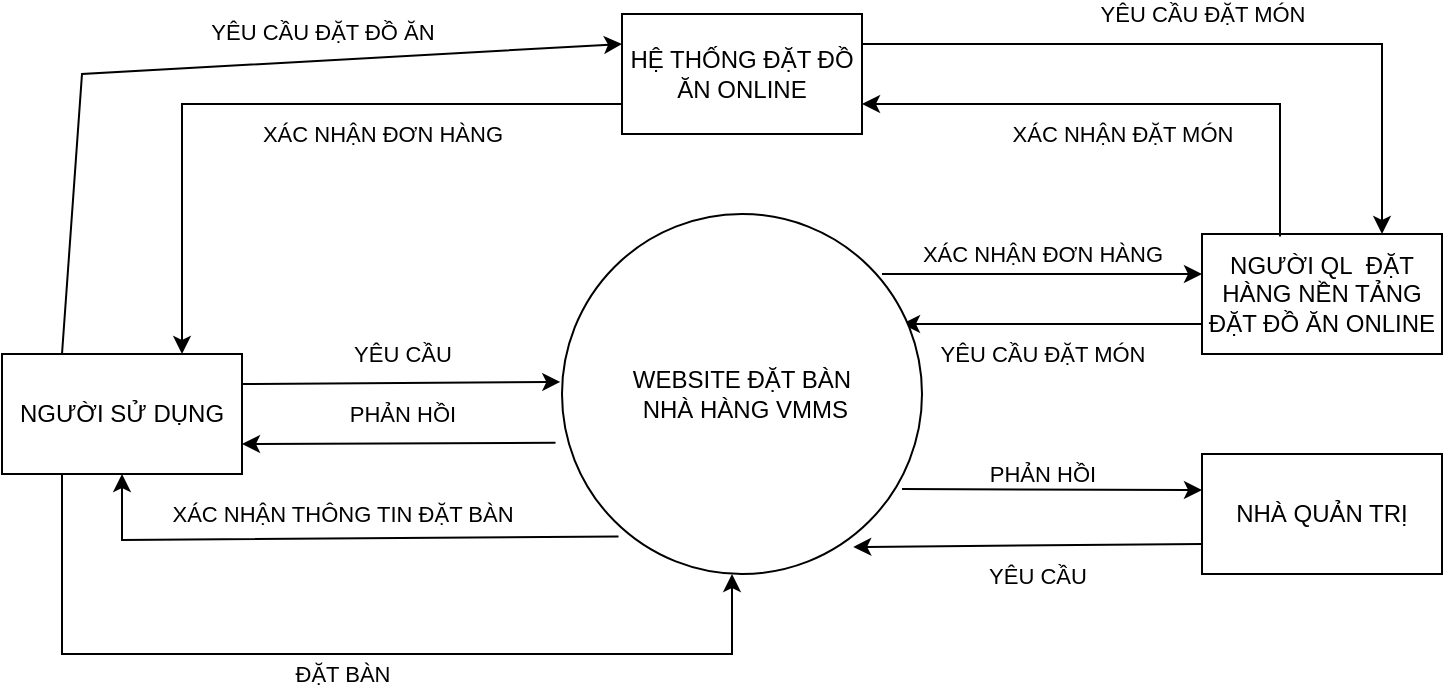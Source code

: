 <mxfile version="24.7.7" pages="12">
  <diagram id="ig49iEQAnn9yFJlCMDl3" name="context Diagram">
    <mxGraphModel dx="341" dy="512" grid="1" gridSize="10" guides="1" tooltips="1" connect="1" arrows="1" fold="1" page="1" pageScale="1" pageWidth="827" pageHeight="1169" math="0" shadow="0">
      <root>
        <mxCell id="0" />
        <mxCell id="1" parent="0" />
        <mxCell id="z6Ch50XuBMpxpcuVGFrX-2" value="NGƯỜI SỬ DỤNG" style="rounded=0;whiteSpace=wrap;html=1;" parent="1" vertex="1">
          <mxGeometry x="40" y="280" width="120" height="60" as="geometry" />
        </mxCell>
        <mxCell id="z6Ch50XuBMpxpcuVGFrX-3" value="XÁC NHẬN ĐƠN HÀNG" style="endArrow=classic;html=1;rounded=0;" parent="1" edge="1">
          <mxGeometry y="10" width="50" height="50" relative="1" as="geometry">
            <mxPoint x="480" y="240" as="sourcePoint" />
            <mxPoint x="640" y="240" as="targetPoint" />
            <mxPoint as="offset" />
          </mxGeometry>
        </mxCell>
        <mxCell id="z6Ch50XuBMpxpcuVGFrX-6" value="YÊU CẦU" style="endArrow=classic;html=1;rounded=0;exitX=1;exitY=0.25;exitDx=0;exitDy=0;entryX=-0.005;entryY=0.435;entryDx=0;entryDy=0;entryPerimeter=0;" parent="1" source="z6Ch50XuBMpxpcuVGFrX-2" edge="1">
          <mxGeometry x="0.006" y="14" width="50" height="50" relative="1" as="geometry">
            <mxPoint x="160" y="291" as="sourcePoint" />
            <mxPoint x="319.15" y="293.95" as="targetPoint" />
            <mxPoint as="offset" />
          </mxGeometry>
        </mxCell>
        <mxCell id="z6Ch50XuBMpxpcuVGFrX-8" value="PHẢN HỒI" style="endArrow=classic;html=1;rounded=0;exitX=-0.019;exitY=0.614;exitDx=0;exitDy=0;exitPerimeter=0;entryX=1;entryY=0.75;entryDx=0;entryDy=0;" parent="1" target="z6Ch50XuBMpxpcuVGFrX-2" edge="1">
          <mxGeometry x="-0.021" y="-15" width="50" height="50" relative="1" as="geometry">
            <mxPoint x="316.77" y="324.38" as="sourcePoint" />
            <mxPoint x="170" y="320" as="targetPoint" />
            <mxPoint as="offset" />
          </mxGeometry>
        </mxCell>
        <mxCell id="z6Ch50XuBMpxpcuVGFrX-9" value="NGƯỜI QL&amp;nbsp; ĐẶT HÀNG NỀN TẢNG ĐẶT ĐỒ ĂN ONLINE" style="rounded=0;whiteSpace=wrap;html=1;" parent="1" vertex="1">
          <mxGeometry x="640" y="220" width="120" height="60" as="geometry" />
        </mxCell>
        <mxCell id="z6Ch50XuBMpxpcuVGFrX-10" value="YÊU CẦU ĐẶT MÓN" style="endArrow=classic;html=1;rounded=0;exitX=0;exitY=0.75;exitDx=0;exitDy=0;" parent="1" source="z6Ch50XuBMpxpcuVGFrX-9" edge="1">
          <mxGeometry x="0.067" y="15" width="50" height="50" relative="1" as="geometry">
            <mxPoint x="560" y="320" as="sourcePoint" />
            <mxPoint x="490" y="265" as="targetPoint" />
            <mxPoint as="offset" />
          </mxGeometry>
        </mxCell>
        <mxCell id="z6Ch50XuBMpxpcuVGFrX-11" value="NHÀ QUẢN TRỊ" style="rounded=0;whiteSpace=wrap;html=1;" parent="1" vertex="1">
          <mxGeometry x="640" y="330" width="120" height="60" as="geometry" />
        </mxCell>
        <mxCell id="z6Ch50XuBMpxpcuVGFrX-12" value="PHẢN HỒI" style="endArrow=classic;html=1;rounded=0;exitX=1;exitY=0.75;exitDx=0;exitDy=0;" parent="1" edge="1">
          <mxGeometry x="-0.067" y="8" width="50" height="50" relative="1" as="geometry">
            <mxPoint x="490" y="347.5" as="sourcePoint" />
            <mxPoint x="640" y="348" as="targetPoint" />
            <mxPoint as="offset" />
          </mxGeometry>
        </mxCell>
        <mxCell id="z6Ch50XuBMpxpcuVGFrX-13" value="YÊU CẦU&amp;nbsp;" style="endArrow=classic;html=1;rounded=0;exitX=0;exitY=0.75;exitDx=0;exitDy=0;entryX=0.809;entryY=0.925;entryDx=0;entryDy=0;entryPerimeter=0;" parent="1" source="z6Ch50XuBMpxpcuVGFrX-11" target="PAt8YlubEvmGFpMav3E4-1" edge="1">
          <mxGeometry x="-0.067" y="15" width="50" height="50" relative="1" as="geometry">
            <mxPoint x="630" y="368" as="sourcePoint" />
            <mxPoint x="490" y="375" as="targetPoint" />
            <mxPoint as="offset" />
          </mxGeometry>
        </mxCell>
        <mxCell id="z6Ch50XuBMpxpcuVGFrX-14" value="ĐẶT BÀN" style="endArrow=classic;html=1;rounded=0;exitX=0.25;exitY=1;exitDx=0;exitDy=0;entryX=0.5;entryY=1;entryDx=0;entryDy=0;" parent="1" source="z6Ch50XuBMpxpcuVGFrX-2" edge="1">
          <mxGeometry x="-0.011" y="-10" width="50" height="50" relative="1" as="geometry">
            <mxPoint x="160" y="320" as="sourcePoint" />
            <mxPoint x="405" y="390" as="targetPoint" />
            <Array as="points">
              <mxPoint x="70" y="430" />
              <mxPoint x="405" y="430" />
            </Array>
            <mxPoint as="offset" />
          </mxGeometry>
        </mxCell>
        <mxCell id="z6Ch50XuBMpxpcuVGFrX-15" value="XÁC NHẬN THÔNG TIN ĐẶT BÀN" style="endArrow=classic;html=1;rounded=0;exitX=0.157;exitY=0.896;exitDx=0;exitDy=0;exitPerimeter=0;entryX=0.5;entryY=1;entryDx=0;entryDy=0;" parent="1" source="PAt8YlubEvmGFpMav3E4-1" target="z6Ch50XuBMpxpcuVGFrX-2" edge="1">
          <mxGeometry x="-0.018" y="-12" width="50" height="50" relative="1" as="geometry">
            <mxPoint x="321.53" y="373.17" as="sourcePoint" />
            <mxPoint x="140" y="350" as="targetPoint" />
            <Array as="points">
              <mxPoint x="100" y="373" />
            </Array>
            <mxPoint as="offset" />
          </mxGeometry>
        </mxCell>
        <mxCell id="PAt8YlubEvmGFpMav3E4-1" value="WEBSITE ĐẶT BÀN&lt;br&gt;&amp;nbsp;NHÀ HÀNG VMMS" style="ellipse;whiteSpace=wrap;html=1;aspect=fixed;" parent="1" vertex="1">
          <mxGeometry x="320" y="210" width="180" height="180" as="geometry" />
        </mxCell>
        <mxCell id="ELiwssUr8Izet5XUTpir-1" value="HỆ THỐNG ĐẶT ĐỒ ĂN ONLINE" style="rounded=0;whiteSpace=wrap;html=1;" parent="1" vertex="1">
          <mxGeometry x="350" y="110" width="120" height="60" as="geometry" />
        </mxCell>
        <mxCell id="ELiwssUr8Izet5XUTpir-2" value="" style="endArrow=classic;html=1;rounded=0;exitX=0.25;exitY=0;exitDx=0;exitDy=0;entryX=0;entryY=0.25;entryDx=0;entryDy=0;" parent="1" source="z6Ch50XuBMpxpcuVGFrX-2" target="ELiwssUr8Izet5XUTpir-1" edge="1">
          <mxGeometry width="50" height="50" relative="1" as="geometry">
            <mxPoint x="390" y="410" as="sourcePoint" />
            <mxPoint x="440" y="360" as="targetPoint" />
            <Array as="points">
              <mxPoint x="80" y="140" />
            </Array>
          </mxGeometry>
        </mxCell>
        <mxCell id="ELiwssUr8Izet5XUTpir-3" value="YÊU CẦU ĐẶT ĐỒ ĂN" style="edgeLabel;html=1;align=center;verticalAlign=middle;resizable=0;points=[];" parent="ELiwssUr8Izet5XUTpir-2" vertex="1" connectable="0">
          <mxGeometry x="0.269" y="2" relative="1" as="geometry">
            <mxPoint y="-13" as="offset" />
          </mxGeometry>
        </mxCell>
        <mxCell id="ELiwssUr8Izet5XUTpir-4" value="XÁC NHẬN ĐƠN HÀNG" style="endArrow=classic;html=1;rounded=0;exitX=0;exitY=0.75;exitDx=0;exitDy=0;entryX=0.75;entryY=0;entryDx=0;entryDy=0;" parent="1" source="ELiwssUr8Izet5XUTpir-1" target="z6Ch50XuBMpxpcuVGFrX-2" edge="1">
          <mxGeometry x="-0.304" y="15" width="50" height="50" relative="1" as="geometry">
            <mxPoint x="390" y="410" as="sourcePoint" />
            <mxPoint x="440" y="360" as="targetPoint" />
            <Array as="points">
              <mxPoint x="130" y="155" />
            </Array>
            <mxPoint as="offset" />
          </mxGeometry>
        </mxCell>
        <mxCell id="ELiwssUr8Izet5XUTpir-5" value="YÊU CẦU ĐẶT MÓN" style="endArrow=classic;html=1;rounded=0;exitX=1;exitY=0.25;exitDx=0;exitDy=0;entryX=0.75;entryY=0;entryDx=0;entryDy=0;" parent="1" source="ELiwssUr8Izet5XUTpir-1" target="z6Ch50XuBMpxpcuVGFrX-9" edge="1">
          <mxGeometry x="-0.042" y="15" width="50" height="50" relative="1" as="geometry">
            <mxPoint x="390" y="410" as="sourcePoint" />
            <mxPoint x="440" y="360" as="targetPoint" />
            <Array as="points">
              <mxPoint x="730" y="125" />
            </Array>
            <mxPoint as="offset" />
          </mxGeometry>
        </mxCell>
        <mxCell id="ELiwssUr8Izet5XUTpir-6" value="XÁC NHẬN ĐẶT MÓN" style="endArrow=classic;html=1;rounded=0;exitX=0.325;exitY=0.021;exitDx=0;exitDy=0;exitPerimeter=0;entryX=1;entryY=0.75;entryDx=0;entryDy=0;" parent="1" source="z6Ch50XuBMpxpcuVGFrX-9" target="ELiwssUr8Izet5XUTpir-1" edge="1">
          <mxGeometry x="0.055" y="15" width="50" height="50" relative="1" as="geometry">
            <mxPoint x="390" y="410" as="sourcePoint" />
            <mxPoint x="440" y="360" as="targetPoint" />
            <Array as="points">
              <mxPoint x="679" y="155" />
            </Array>
            <mxPoint as="offset" />
          </mxGeometry>
        </mxCell>
      </root>
    </mxGraphModel>
  </diagram>
  <diagram id="X46Wk6gGZf5E0H3RW-Wr" name="Use-case">
    <mxGraphModel dx="2117" dy="557" grid="1" gridSize="10" guides="1" tooltips="1" connect="1" arrows="1" fold="1" page="1" pageScale="1" pageWidth="827" pageHeight="1169" math="0" shadow="0">
      <root>
        <mxCell id="0" />
        <mxCell id="1" parent="0" />
        <mxCell id="I6YPNMsL_Uc6Hgk8c5Ob-1" value="người dùng" style="shape=umlActor;verticalLabelPosition=bottom;verticalAlign=top;html=1;outlineConnect=0;" parent="1" vertex="1">
          <mxGeometry x="50" y="210" width="30" height="60" as="geometry" />
        </mxCell>
        <mxCell id="I6YPNMsL_Uc6Hgk8c5Ob-6" value="đăng kí" style="ellipse;whiteSpace=wrap;html=1;" parent="1" vertex="1">
          <mxGeometry x="440" y="130" width="120" height="40" as="geometry" />
        </mxCell>
        <mxCell id="I6YPNMsL_Uc6Hgk8c5Ob-7" value="đăng nhập" style="ellipse;whiteSpace=wrap;html=1;" parent="1" vertex="1">
          <mxGeometry x="225" y="120" width="130" height="40" as="geometry" />
        </mxCell>
        <mxCell id="I6YPNMsL_Uc6Hgk8c5Ob-10" value="quản lí giỏ hàng" style="ellipse;whiteSpace=wrap;html=1;" parent="1" vertex="1">
          <mxGeometry x="225" y="190" width="120" height="40" as="geometry" />
        </mxCell>
        <mxCell id="I6YPNMsL_Uc6Hgk8c5Ob-11" value="đăng bán" style="ellipse;whiteSpace=wrap;html=1;" parent="1" vertex="1">
          <mxGeometry x="235" y="370" width="120" height="40" as="geometry" />
        </mxCell>
        <mxCell id="I6YPNMsL_Uc6Hgk8c5Ob-12" value="hủy đơn" style="ellipse;whiteSpace=wrap;html=1;" parent="1" vertex="1">
          <mxGeometry x="440" y="225" width="120" height="50" as="geometry" />
        </mxCell>
        <mxCell id="I6YPNMsL_Uc6Hgk8c5Ob-13" value="sử dụng sdt, gmail, apple" style="ellipse;whiteSpace=wrap;html=1;" parent="1" vertex="1">
          <mxGeometry x="440" y="80" width="120" height="40" as="geometry" />
        </mxCell>
        <mxCell id="I6YPNMsL_Uc6Hgk8c5Ob-15" value="thêm thông tin về hàng(giá, tt liên hệ ...)" style="ellipse;whiteSpace=wrap;html=1;" parent="1" vertex="1">
          <mxGeometry x="440" y="350" width="170" height="50" as="geometry" />
        </mxCell>
        <mxCell id="I6YPNMsL_Uc6Hgk8c5Ob-16" value="thống kê tài sản" style="ellipse;whiteSpace=wrap;html=1;" parent="1" vertex="1">
          <mxGeometry x="440" y="490" width="120" height="50" as="geometry" />
        </mxCell>
        <mxCell id="I6YPNMsL_Uc6Hgk8c5Ob-17" value="rút tiền" style="ellipse;whiteSpace=wrap;html=1;" parent="1" vertex="1">
          <mxGeometry x="440" y="430" width="120" height="50" as="geometry" />
        </mxCell>
        <mxCell id="I6YPNMsL_Uc6Hgk8c5Ob-18" value="tìm kiếm&amp;nbsp;" style="ellipse;whiteSpace=wrap;html=1;" parent="1" vertex="1">
          <mxGeometry x="225" y="245" width="120" height="50" as="geometry" />
        </mxCell>
        <mxCell id="I6YPNMsL_Uc6Hgk8c5Ob-20" value="quản lí sản phẩm&amp;nbsp;" style="ellipse;whiteSpace=wrap;html=1;" parent="1" vertex="1">
          <mxGeometry x="440" y="559.5" width="120" height="50" as="geometry" />
        </mxCell>
        <mxCell id="I6YPNMsL_Uc6Hgk8c5Ob-22" value="người bán, nhà cung cấp" style="shape=umlActor;verticalLabelPosition=bottom;verticalAlign=top;html=1;outlineConnect=0;" parent="1" vertex="1">
          <mxGeometry x="50" y="370" width="30" height="60" as="geometry" />
        </mxCell>
        <mxCell id="I6YPNMsL_Uc6Hgk8c5Ob-23" value="quản trị viên" style="shape=umlActor;verticalLabelPosition=bottom;verticalAlign=top;html=1;outlineConnect=0;" parent="1" vertex="1">
          <mxGeometry x="40" y="525" width="30" height="60" as="geometry" />
        </mxCell>
        <mxCell id="I6YPNMsL_Uc6Hgk8c5Ob-25" value="" style="endArrow=classic;html=1;rounded=0;entryX=0;entryY=0.5;entryDx=0;entryDy=0;" parent="1" source="I6YPNMsL_Uc6Hgk8c5Ob-1" target="I6YPNMsL_Uc6Hgk8c5Ob-7" edge="1">
          <mxGeometry width="50" height="50" relative="1" as="geometry">
            <mxPoint x="390" y="380" as="sourcePoint" />
            <mxPoint x="440" y="330" as="targetPoint" />
          </mxGeometry>
        </mxCell>
        <mxCell id="I6YPNMsL_Uc6Hgk8c5Ob-29" value="quản lí cửa hàng" style="ellipse;whiteSpace=wrap;html=1;" parent="1" vertex="1">
          <mxGeometry x="225" y="430" width="120" height="50" as="geometry" />
        </mxCell>
        <mxCell id="I6YPNMsL_Uc6Hgk8c5Ob-30" value="" style="endArrow=classic;html=1;rounded=0;entryX=0;entryY=0.5;entryDx=0;entryDy=0;" parent="1" source="I6YPNMsL_Uc6Hgk8c5Ob-1" target="I6YPNMsL_Uc6Hgk8c5Ob-10" edge="1">
          <mxGeometry width="50" height="50" relative="1" as="geometry">
            <mxPoint x="390" y="380" as="sourcePoint" />
            <mxPoint x="440" y="330" as="targetPoint" />
          </mxGeometry>
        </mxCell>
        <mxCell id="I6YPNMsL_Uc6Hgk8c5Ob-31" value="" style="endArrow=classic;html=1;rounded=0;entryX=0.037;entryY=0.648;entryDx=0;entryDy=0;entryPerimeter=0;" parent="1" target="I6YPNMsL_Uc6Hgk8c5Ob-18" edge="1">
          <mxGeometry width="50" height="50" relative="1" as="geometry">
            <mxPoint x="80" y="250" as="sourcePoint" />
            <mxPoint x="440" y="330" as="targetPoint" />
          </mxGeometry>
        </mxCell>
        <mxCell id="I6YPNMsL_Uc6Hgk8c5Ob-32" value="extend" style="endArrow=none;dashed=1;html=1;dashPattern=1 3;strokeWidth=2;rounded=0;exitX=0.5;exitY=0;exitDx=0;exitDy=0;exitPerimeter=0;" parent="1" source="I6YPNMsL_Uc6Hgk8c5Ob-22" edge="1">
          <mxGeometry x="-0.333" y="-25" width="50" height="50" relative="1" as="geometry">
            <mxPoint x="390" y="380" as="sourcePoint" />
            <mxPoint x="65" y="310" as="targetPoint" />
            <mxPoint as="offset" />
          </mxGeometry>
        </mxCell>
        <mxCell id="I6YPNMsL_Uc6Hgk8c5Ob-33" value="" style="triangle;whiteSpace=wrap;html=1;direction=north;" parent="1" vertex="1">
          <mxGeometry x="60" y="305" width="10" height="10" as="geometry" />
        </mxCell>
        <mxCell id="I6YPNMsL_Uc6Hgk8c5Ob-36" value="" style="endArrow=classic;html=1;rounded=0;exitX=0.5;exitY=0.5;exitDx=0;exitDy=0;exitPerimeter=0;entryX=0;entryY=0.5;entryDx=0;entryDy=0;" parent="1" source="I6YPNMsL_Uc6Hgk8c5Ob-22" target="I6YPNMsL_Uc6Hgk8c5Ob-11" edge="1">
          <mxGeometry width="50" height="50" relative="1" as="geometry">
            <mxPoint x="390" y="380" as="sourcePoint" />
            <mxPoint x="440" y="330" as="targetPoint" />
          </mxGeometry>
        </mxCell>
        <mxCell id="I6YPNMsL_Uc6Hgk8c5Ob-37" value="" style="endArrow=classic;html=1;rounded=0;entryX=0;entryY=0.5;entryDx=0;entryDy=0;" parent="1" source="I6YPNMsL_Uc6Hgk8c5Ob-22" target="I6YPNMsL_Uc6Hgk8c5Ob-29" edge="1">
          <mxGeometry width="50" height="50" relative="1" as="geometry">
            <mxPoint x="390" y="380" as="sourcePoint" />
            <mxPoint x="440" y="330" as="targetPoint" />
          </mxGeometry>
        </mxCell>
        <mxCell id="I6YPNMsL_Uc6Hgk8c5Ob-38" value="quản lí hệ thống web" style="ellipse;whiteSpace=wrap;html=1;" parent="1" vertex="1">
          <mxGeometry x="220" y="540" width="120" height="50" as="geometry" />
        </mxCell>
        <mxCell id="I6YPNMsL_Uc6Hgk8c5Ob-39" value="quản lí tài khoản&amp;nbsp;" style="ellipse;whiteSpace=wrap;html=1;" parent="1" vertex="1">
          <mxGeometry x="440" y="620" width="120" height="40" as="geometry" />
        </mxCell>
        <mxCell id="I6YPNMsL_Uc6Hgk8c5Ob-41" value="quản lí giao diện" style="ellipse;whiteSpace=wrap;html=1;" parent="1" vertex="1">
          <mxGeometry x="440" y="680" width="120" height="50" as="geometry" />
        </mxCell>
        <mxCell id="I6YPNMsL_Uc6Hgk8c5Ob-42" value="" style="endArrow=classic;html=1;rounded=0;exitX=0.5;exitY=0.5;exitDx=0;exitDy=0;exitPerimeter=0;entryX=0;entryY=0.5;entryDx=0;entryDy=0;" parent="1" source="I6YPNMsL_Uc6Hgk8c5Ob-23" target="I6YPNMsL_Uc6Hgk8c5Ob-38" edge="1">
          <mxGeometry width="50" height="50" relative="1" as="geometry">
            <mxPoint x="390" y="570" as="sourcePoint" />
            <mxPoint x="440" y="520" as="targetPoint" />
          </mxGeometry>
        </mxCell>
        <mxCell id="I6YPNMsL_Uc6Hgk8c5Ob-47" value="include" style="endArrow=none;dashed=1;html=1;dashPattern=1 3;strokeWidth=2;rounded=0;exitX=0;exitY=0.75;exitDx=0;exitDy=0;entryX=1;entryY=0.5;entryDx=0;entryDy=0;startArrow=none;" parent="1" source="I6YPNMsL_Uc6Hgk8c5Ob-64" target="I6YPNMsL_Uc6Hgk8c5Ob-7" edge="1">
          <mxGeometry x="0.305" y="-12" width="50" height="50" relative="1" as="geometry">
            <mxPoint x="85" y="390" as="sourcePoint" />
            <mxPoint x="85" y="330" as="targetPoint" />
            <mxPoint as="offset" />
          </mxGeometry>
        </mxCell>
        <mxCell id="I6YPNMsL_Uc6Hgk8c5Ob-50" value="include" style="endArrow=none;dashed=1;html=1;dashPattern=1 3;strokeWidth=2;rounded=0;entryX=0;entryY=0;entryDx=0;entryDy=0;startArrow=none;" parent="1" source="I6YPNMsL_Uc6Hgk8c5Ob-76" target="I6YPNMsL_Uc6Hgk8c5Ob-20" edge="1">
          <mxGeometry x="-1" y="73" width="50" height="50" relative="1" as="geometry">
            <mxPoint x="330" y="510" as="sourcePoint" />
            <mxPoint x="115" y="360" as="targetPoint" />
            <mxPoint x="-82" y="47" as="offset" />
          </mxGeometry>
        </mxCell>
        <mxCell id="I6YPNMsL_Uc6Hgk8c5Ob-51" value="include" style="endArrow=none;dashed=1;html=1;dashPattern=1 3;strokeWidth=2;rounded=0;entryX=0.952;entryY=0.796;entryDx=0;entryDy=0;entryPerimeter=0;exitX=0;exitY=0.25;exitDx=0;exitDy=0;" parent="1" source="I6YPNMsL_Uc6Hgk8c5Ob-57" target="I6YPNMsL_Uc6Hgk8c5Ob-29" edge="1">
          <mxGeometry x="-0.165" y="18" width="50" height="50" relative="1" as="geometry">
            <mxPoint x="420" y="500" as="sourcePoint" />
            <mxPoint x="125" y="370" as="targetPoint" />
            <mxPoint as="offset" />
          </mxGeometry>
        </mxCell>
        <mxCell id="I6YPNMsL_Uc6Hgk8c5Ob-52" value="include" style="endArrow=none;dashed=1;html=1;dashPattern=1 3;strokeWidth=2;rounded=0;exitX=0.018;exitY=0.652;exitDx=0;exitDy=0;exitPerimeter=0;entryX=1;entryY=0.5;entryDx=0;entryDy=0;startArrow=none;" parent="1" source="I6YPNMsL_Uc6Hgk8c5Ob-58" target="I6YPNMsL_Uc6Hgk8c5Ob-29" edge="1">
          <mxGeometry x="0.035" y="-16" width="50" height="50" relative="1" as="geometry">
            <mxPoint x="135" y="440" as="sourcePoint" />
            <mxPoint x="135" y="380" as="targetPoint" />
            <mxPoint as="offset" />
          </mxGeometry>
        </mxCell>
        <mxCell id="I6YPNMsL_Uc6Hgk8c5Ob-53" value="include" style="endArrow=none;dashed=1;html=1;dashPattern=1 3;strokeWidth=2;rounded=0;entryX=1;entryY=0;entryDx=0;entryDy=0;startArrow=none;" parent="1" target="I6YPNMsL_Uc6Hgk8c5Ob-11" edge="1">
          <mxGeometry x="-0.223" y="-15" width="50" height="50" relative="1" as="geometry">
            <mxPoint x="430" y="376" as="sourcePoint" />
            <mxPoint x="360" y="365" as="targetPoint" />
            <mxPoint as="offset" />
          </mxGeometry>
        </mxCell>
        <mxCell id="I6YPNMsL_Uc6Hgk8c5Ob-56" value="include" style="endArrow=none;dashed=1;html=1;dashPattern=1 3;strokeWidth=2;rounded=0;exitX=0;exitY=0.5;exitDx=0;exitDy=0;entryX=1.031;entryY=0.64;entryDx=0;entryDy=0;entryPerimeter=0;startArrow=none;" parent="1" source="I6YPNMsL_Uc6Hgk8c5Ob-78" target="I6YPNMsL_Uc6Hgk8c5Ob-38" edge="1">
          <mxGeometry x="-0.154" y="18" width="50" height="50" relative="1" as="geometry">
            <mxPoint x="175" y="480" as="sourcePoint" />
            <mxPoint x="175" y="420" as="targetPoint" />
            <mxPoint as="offset" />
          </mxGeometry>
        </mxCell>
        <mxCell id="I6YPNMsL_Uc6Hgk8c5Ob-57" value="" style="triangle;whiteSpace=wrap;html=1;direction=east;" parent="1" vertex="1">
          <mxGeometry x="430" y="510" width="10" height="10" as="geometry" />
        </mxCell>
        <mxCell id="I6YPNMsL_Uc6Hgk8c5Ob-64" value="" style="triangle;whiteSpace=wrap;html=1;direction=east;" parent="1" vertex="1">
          <mxGeometry x="430" y="95" width="10" height="10" as="geometry" />
        </mxCell>
        <mxCell id="I6YPNMsL_Uc6Hgk8c5Ob-68" value="" style="endArrow=none;dashed=1;html=1;dashPattern=1 3;strokeWidth=2;rounded=0;" parent="1" edge="1">
          <mxGeometry x="-0.333" width="50" height="50" relative="1" as="geometry">
            <mxPoint x="440" y="180" as="sourcePoint" />
            <mxPoint x="440" y="180" as="targetPoint" />
            <mxPoint as="offset" />
          </mxGeometry>
        </mxCell>
        <mxCell id="I6YPNMsL_Uc6Hgk8c5Ob-61" value="" style="triangle;whiteSpace=wrap;html=1;direction=east;" parent="1" vertex="1">
          <mxGeometry x="430" y="245" width="10" height="10" as="geometry" />
        </mxCell>
        <mxCell id="I6YPNMsL_Uc6Hgk8c5Ob-69" value="" style="endArrow=none;dashed=1;html=1;dashPattern=1 3;strokeWidth=2;rounded=0;exitX=1;exitY=0.5;exitDx=0;exitDy=0;" parent="1" source="I6YPNMsL_Uc6Hgk8c5Ob-10" edge="1">
          <mxGeometry x="-0.333" width="50" height="50" relative="1" as="geometry">
            <mxPoint x="345" y="300" as="sourcePoint" />
            <mxPoint x="430" y="250" as="targetPoint" />
            <mxPoint as="offset" />
          </mxGeometry>
        </mxCell>
        <mxCell id="I6YPNMsL_Uc6Hgk8c5Ob-59" value="" style="triangle;whiteSpace=wrap;html=1;direction=east;" parent="1" vertex="1">
          <mxGeometry x="430" y="370" width="10" height="10" as="geometry" />
        </mxCell>
        <mxCell id="I6YPNMsL_Uc6Hgk8c5Ob-74" value="" style="endArrow=none;dashed=1;html=1;dashPattern=1 3;strokeWidth=2;rounded=0;exitX=0.065;exitY=0.72;exitDx=0;exitDy=0;exitPerimeter=0;entryX=1;entryY=0;entryDx=0;entryDy=0;" parent="1" source="I6YPNMsL_Uc6Hgk8c5Ob-15" target="I6YPNMsL_Uc6Hgk8c5Ob-59" edge="1">
          <mxGeometry x="-0.333" width="50" height="50" relative="1" as="geometry">
            <mxPoint x="451.05" y="411" as="sourcePoint" />
            <mxPoint x="327.426" y="435.858" as="targetPoint" />
            <mxPoint as="offset" />
          </mxGeometry>
        </mxCell>
        <mxCell id="I6YPNMsL_Uc6Hgk8c5Ob-58" value="" style="triangle;whiteSpace=wrap;html=1;direction=east;" parent="1" vertex="1">
          <mxGeometry x="430" y="450" width="10" height="10" as="geometry" />
        </mxCell>
        <mxCell id="I6YPNMsL_Uc6Hgk8c5Ob-75" value="" style="endArrow=none;dashed=1;html=1;dashPattern=1 3;strokeWidth=2;rounded=0;exitX=0.018;exitY=0.652;exitDx=0;exitDy=0;exitPerimeter=0;entryX=1;entryY=0.5;entryDx=0;entryDy=0;" parent="1" source="I6YPNMsL_Uc6Hgk8c5Ob-17" target="I6YPNMsL_Uc6Hgk8c5Ob-58" edge="1">
          <mxGeometry x="-0.333" width="50" height="50" relative="1" as="geometry">
            <mxPoint x="442.16" y="472.6" as="sourcePoint" />
            <mxPoint x="340" y="505" as="targetPoint" />
            <mxPoint as="offset" />
          </mxGeometry>
        </mxCell>
        <mxCell id="I6YPNMsL_Uc6Hgk8c5Ob-76" value="" style="triangle;whiteSpace=wrap;html=1;direction=east;" parent="1" vertex="1">
          <mxGeometry x="440" y="560" width="10" height="10" as="geometry" />
        </mxCell>
        <mxCell id="I6YPNMsL_Uc6Hgk8c5Ob-77" value="" style="endArrow=none;dashed=1;html=1;dashPattern=1 3;strokeWidth=2;rounded=0;entryX=0;entryY=0;entryDx=0;entryDy=0;exitX=0.611;exitY=0.991;exitDx=0;exitDy=0;exitPerimeter=0;" parent="1" source="I6YPNMsL_Uc6Hgk8c5Ob-29" target="I6YPNMsL_Uc6Hgk8c5Ob-76" edge="1">
          <mxGeometry x="-0.333" width="50" height="50" relative="1" as="geometry">
            <mxPoint x="330" y="510" as="sourcePoint" />
            <mxPoint x="457.574" y="566.822" as="targetPoint" />
            <mxPoint as="offset" />
          </mxGeometry>
        </mxCell>
        <mxCell id="I6YPNMsL_Uc6Hgk8c5Ob-78" value="" style="triangle;whiteSpace=wrap;html=1;direction=east;" parent="1" vertex="1">
          <mxGeometry x="440" y="620" width="10" height="10" as="geometry" />
        </mxCell>
        <mxCell id="xR3uNRK9FIzqlTg4rMxt-1" value="extend" style="endArrow=none;dashed=1;html=1;dashPattern=1 3;strokeWidth=2;rounded=0;exitX=0;exitY=0.5;exitDx=0;exitDy=0;entryX=0.943;entryY=0.75;entryDx=0;entryDy=0;startArrow=none;entryPerimeter=0;" parent="1" source="I6YPNMsL_Uc6Hgk8c5Ob-63" target="I6YPNMsL_Uc6Hgk8c5Ob-7" edge="1">
          <mxGeometry x="0.103" y="16" width="50" height="50" relative="1" as="geometry">
            <mxPoint x="460" y="130" as="sourcePoint" />
            <mxPoint x="370" y="140" as="targetPoint" />
            <mxPoint x="1" as="offset" />
          </mxGeometry>
        </mxCell>
        <mxCell id="I6YPNMsL_Uc6Hgk8c5Ob-63" value="" style="triangle;whiteSpace=wrap;html=1;direction=east;" parent="1" vertex="1">
          <mxGeometry x="430" y="145" width="10" height="10" as="geometry" />
        </mxCell>
        <mxCell id="xR3uNRK9FIzqlTg4rMxt-2" value="" style="endArrow=none;dashed=1;html=1;dashPattern=1 3;strokeWidth=2;rounded=0;exitX=0;exitY=0.5;exitDx=0;exitDy=0;entryX=0.943;entryY=0.75;entryDx=0;entryDy=0;startArrow=none;entryPerimeter=0;" parent="1" source="I6YPNMsL_Uc6Hgk8c5Ob-6" target="I6YPNMsL_Uc6Hgk8c5Ob-63" edge="1">
          <mxGeometry x="0.103" y="16" width="50" height="50" relative="1" as="geometry">
            <mxPoint x="440" y="150" as="sourcePoint" />
            <mxPoint x="352.59" y="140" as="targetPoint" />
            <mxPoint x="1" as="offset" />
          </mxGeometry>
        </mxCell>
        <mxCell id="xR3uNRK9FIzqlTg4rMxt-9" value="include" style="endArrow=none;dashed=1;html=1;dashPattern=1 3;strokeWidth=2;rounded=0;entryX=1.031;entryY=0.64;entryDx=0;entryDy=0;entryPerimeter=0;startArrow=none;exitX=0;exitY=0.5;exitDx=0;exitDy=0;" parent="1" source="xR3uNRK9FIzqlTg4rMxt-10" edge="1">
          <mxGeometry x="-0.154" y="18" width="50" height="50" relative="1" as="geometry">
            <mxPoint x="420" y="680" as="sourcePoint" />
            <mxPoint x="280" y="590" as="targetPoint" />
            <mxPoint as="offset" />
          </mxGeometry>
        </mxCell>
        <mxCell id="xR3uNRK9FIzqlTg4rMxt-10" value="" style="triangle;whiteSpace=wrap;html=1;direction=east;" parent="1" vertex="1">
          <mxGeometry x="430" y="690" width="10" height="10" as="geometry" />
        </mxCell>
      </root>
    </mxGraphModel>
  </diagram>
  <diagram id="N4KVGSU_vKVmR2K4NbSI" name="sơ đồ phân rã chức năng">
    <mxGraphModel dx="1290" dy="557" grid="1" gridSize="10" guides="1" tooltips="1" connect="1" arrows="1" fold="1" page="1" pageScale="1" pageWidth="1169" pageHeight="1654" math="0" shadow="0">
      <root>
        <mxCell id="0" />
        <mxCell id="1" parent="0" />
        <mxCell id="PbFogmXCe2WLnAJclAFN-1" value="WEBISTE ĐẶT BÀN NHÀ HÀNG VMMS" style="rounded=0;whiteSpace=wrap;html=1;" parent="1" vertex="1">
          <mxGeometry x="410" width="200" height="60" as="geometry" />
        </mxCell>
        <mxCell id="PbFogmXCe2WLnAJclAFN-2" value="" style="endArrow=none;html=1;rounded=0;entryX=0.5;entryY=1;entryDx=0;entryDy=0;" parent="1" target="PbFogmXCe2WLnAJclAFN-1" edge="1">
          <mxGeometry width="50" height="50" relative="1" as="geometry">
            <mxPoint x="510" y="120" as="sourcePoint" />
            <mxPoint x="440" y="310" as="targetPoint" />
          </mxGeometry>
        </mxCell>
        <mxCell id="PbFogmXCe2WLnAJclAFN-3" value="" style="endArrow=none;html=1;rounded=0;" parent="1" edge="1">
          <mxGeometry width="50" height="50" relative="1" as="geometry">
            <mxPoint x="230" y="120" as="sourcePoint" />
            <mxPoint x="830" y="120" as="targetPoint" />
          </mxGeometry>
        </mxCell>
        <mxCell id="PbFogmXCe2WLnAJclAFN-4" value="" style="endArrow=none;html=1;rounded=0;" parent="1" edge="1">
          <mxGeometry width="50" height="50" relative="1" as="geometry">
            <mxPoint x="230" y="160" as="sourcePoint" />
            <mxPoint x="230" y="120" as="targetPoint" />
          </mxGeometry>
        </mxCell>
        <mxCell id="PbFogmXCe2WLnAJclAFN-6" value="ĐĂNG NHẬP" style="rounded=0;whiteSpace=wrap;html=1;" parent="1" vertex="1">
          <mxGeometry x="170" y="160" width="120" height="40" as="geometry" />
        </mxCell>
        <mxCell id="PbFogmXCe2WLnAJclAFN-9" value="TÌM KIẾM" style="rounded=0;whiteSpace=wrap;html=1;" parent="1" vertex="1">
          <mxGeometry x="320" y="160" width="120" height="40" as="geometry" />
        </mxCell>
        <mxCell id="PbFogmXCe2WLnAJclAFN-10" value="" style="endArrow=none;html=1;rounded=0;" parent="1" edge="1">
          <mxGeometry width="50" height="50" relative="1" as="geometry">
            <mxPoint x="379.5" y="160" as="sourcePoint" />
            <mxPoint x="379.5" y="120" as="targetPoint" />
          </mxGeometry>
        </mxCell>
        <mxCell id="PbFogmXCe2WLnAJclAFN-11" value="" style="endArrow=none;html=1;rounded=0;" parent="1" edge="1">
          <mxGeometry width="50" height="50" relative="1" as="geometry">
            <mxPoint x="529.5" y="160" as="sourcePoint" />
            <mxPoint x="529.5" y="120" as="targetPoint" />
          </mxGeometry>
        </mxCell>
        <mxCell id="PbFogmXCe2WLnAJclAFN-12" value="ĐÁNH GIÁ" style="rounded=0;whiteSpace=wrap;html=1;" parent="1" vertex="1">
          <mxGeometry x="470" y="160" width="120" height="40" as="geometry" />
        </mxCell>
        <mxCell id="PbFogmXCe2WLnAJclAFN-13" value="ĐẶT BÀN" style="rounded=0;whiteSpace=wrap;html=1;" parent="1" vertex="1">
          <mxGeometry x="620" y="160" width="120" height="40" as="geometry" />
        </mxCell>
        <mxCell id="PbFogmXCe2WLnAJclAFN-17" value="" style="endArrow=none;html=1;rounded=0;" parent="1" edge="1">
          <mxGeometry width="50" height="50" relative="1" as="geometry">
            <mxPoint x="679.5" y="160" as="sourcePoint" />
            <mxPoint x="679.5" y="120" as="targetPoint" />
          </mxGeometry>
        </mxCell>
        <mxCell id="PbFogmXCe2WLnAJclAFN-18" value="QUẢN LÍ HỆ THỐNG" style="rounded=0;whiteSpace=wrap;html=1;" parent="1" vertex="1">
          <mxGeometry x="770" y="160" width="120" height="40" as="geometry" />
        </mxCell>
        <mxCell id="PbFogmXCe2WLnAJclAFN-19" value="" style="endArrow=none;html=1;rounded=0;exitX=0.5;exitY=0;exitDx=0;exitDy=0;" parent="1" source="PbFogmXCe2WLnAJclAFN-18" edge="1">
          <mxGeometry width="50" height="50" relative="1" as="geometry">
            <mxPoint x="869.5" y="160" as="sourcePoint" />
            <mxPoint x="830" y="120" as="targetPoint" />
          </mxGeometry>
        </mxCell>
        <mxCell id="PbFogmXCe2WLnAJclAFN-20" value="" style="endArrow=none;html=1;rounded=0;entryX=0.5;entryY=1;entryDx=0;entryDy=0;" parent="1" target="PbFogmXCe2WLnAJclAFN-6" edge="1">
          <mxGeometry width="50" height="50" relative="1" as="geometry">
            <mxPoint x="230" y="440" as="sourcePoint" />
            <mxPoint x="580" y="300" as="targetPoint" />
          </mxGeometry>
        </mxCell>
        <mxCell id="PbFogmXCe2WLnAJclAFN-21" value="" style="endArrow=none;html=1;rounded=0;" parent="1" edge="1">
          <mxGeometry width="50" height="50" relative="1" as="geometry">
            <mxPoint x="230" y="260" as="sourcePoint" />
            <mxPoint x="250" y="260" as="targetPoint" />
          </mxGeometry>
        </mxCell>
        <mxCell id="PbFogmXCe2WLnAJclAFN-22" value="cập nhật thông tin" style="rounded=0;whiteSpace=wrap;html=1;" parent="1" vertex="1">
          <mxGeometry x="250" y="240" width="90" height="40" as="geometry" />
        </mxCell>
        <mxCell id="PbFogmXCe2WLnAJclAFN-23" value="" style="endArrow=none;html=1;rounded=0;" parent="1" edge="1">
          <mxGeometry width="50" height="50" relative="1" as="geometry">
            <mxPoint x="230" y="320" as="sourcePoint" />
            <mxPoint x="250" y="320" as="targetPoint" />
          </mxGeometry>
        </mxCell>
        <mxCell id="PbFogmXCe2WLnAJclAFN-24" value="" style="endArrow=none;html=1;rounded=0;" parent="1" edge="1">
          <mxGeometry width="50" height="50" relative="1" as="geometry">
            <mxPoint x="250" y="280" as="sourcePoint" />
            <mxPoint x="270" y="280" as="targetPoint" />
          </mxGeometry>
        </mxCell>
        <mxCell id="PbFogmXCe2WLnAJclAFN-25" value="" style="endArrow=none;html=1;rounded=0;" parent="1" edge="1">
          <mxGeometry width="50" height="50" relative="1" as="geometry">
            <mxPoint x="230" y="380" as="sourcePoint" />
            <mxPoint x="250" y="380" as="targetPoint" />
          </mxGeometry>
        </mxCell>
        <mxCell id="PbFogmXCe2WLnAJclAFN-28" value="nhận voucher giảm giá&amp;nbsp;" style="rounded=0;whiteSpace=wrap;html=1;" parent="1" vertex="1">
          <mxGeometry x="250" y="300" width="90" height="40" as="geometry" />
        </mxCell>
        <mxCell id="PbFogmXCe2WLnAJclAFN-29" value="đăng kí TK" style="rounded=0;whiteSpace=wrap;html=1;" parent="1" vertex="1">
          <mxGeometry x="250" y="360" width="90" height="40" as="geometry" />
        </mxCell>
        <mxCell id="PbFogmXCe2WLnAJclAFN-41" value="" style="endArrow=none;html=1;rounded=0;entryX=0.5;entryY=1;entryDx=0;entryDy=0;" parent="1" edge="1">
          <mxGeometry width="50" height="50" relative="1" as="geometry">
            <mxPoint x="380" y="320" as="sourcePoint" />
            <mxPoint x="379.5" y="200" as="targetPoint" />
          </mxGeometry>
        </mxCell>
        <mxCell id="PbFogmXCe2WLnAJclAFN-42" value="" style="endArrow=none;html=1;rounded=0;" parent="1" edge="1">
          <mxGeometry width="50" height="50" relative="1" as="geometry">
            <mxPoint x="380" y="259.5" as="sourcePoint" />
            <mxPoint x="400" y="259.5" as="targetPoint" />
          </mxGeometry>
        </mxCell>
        <mxCell id="PbFogmXCe2WLnAJclAFN-44" value="" style="endArrow=none;html=1;rounded=0;" parent="1" edge="1">
          <mxGeometry width="50" height="50" relative="1" as="geometry">
            <mxPoint x="380" y="319.5" as="sourcePoint" />
            <mxPoint x="400" y="319.5" as="targetPoint" />
          </mxGeometry>
        </mxCell>
        <mxCell id="PbFogmXCe2WLnAJclAFN-45" value="" style="endArrow=none;html=1;rounded=0;" parent="1" edge="1">
          <mxGeometry width="50" height="50" relative="1" as="geometry">
            <mxPoint x="530" y="259.5" as="sourcePoint" />
            <mxPoint x="550" y="259.5" as="targetPoint" />
          </mxGeometry>
        </mxCell>
        <mxCell id="PbFogmXCe2WLnAJclAFN-46" value="" style="endArrow=none;html=1;rounded=0;" parent="1" edge="1">
          <mxGeometry width="50" height="50" relative="1" as="geometry">
            <mxPoint x="530" y="320" as="sourcePoint" />
            <mxPoint x="550" y="320" as="targetPoint" />
          </mxGeometry>
        </mxCell>
        <mxCell id="PbFogmXCe2WLnAJclAFN-48" value="" style="endArrow=none;html=1;rounded=0;" parent="1" edge="1">
          <mxGeometry width="50" height="50" relative="1" as="geometry">
            <mxPoint x="680" y="259.5" as="sourcePoint" />
            <mxPoint x="700" y="259.5" as="targetPoint" />
          </mxGeometry>
        </mxCell>
        <mxCell id="PbFogmXCe2WLnAJclAFN-49" value="" style="endArrow=none;html=1;rounded=0;" parent="1" edge="1">
          <mxGeometry width="50" height="50" relative="1" as="geometry">
            <mxPoint x="680" y="319.5" as="sourcePoint" />
            <mxPoint x="700" y="319.5" as="targetPoint" />
          </mxGeometry>
        </mxCell>
        <mxCell id="PbFogmXCe2WLnAJclAFN-50" value="" style="endArrow=none;html=1;rounded=0;" parent="1" edge="1">
          <mxGeometry width="50" height="50" relative="1" as="geometry">
            <mxPoint x="680" y="379.5" as="sourcePoint" />
            <mxPoint x="700" y="379.5" as="targetPoint" />
          </mxGeometry>
        </mxCell>
        <mxCell id="PbFogmXCe2WLnAJclAFN-52" value="" style="endArrow=none;html=1;rounded=0;" parent="1" edge="1">
          <mxGeometry width="50" height="50" relative="1" as="geometry">
            <mxPoint x="830.5" y="319.5" as="sourcePoint" />
            <mxPoint x="850.5" y="319.5" as="targetPoint" />
          </mxGeometry>
        </mxCell>
        <mxCell id="PbFogmXCe2WLnAJclAFN-53" value="" style="endArrow=none;html=1;rounded=0;" parent="1" edge="1">
          <mxGeometry width="50" height="50" relative="1" as="geometry">
            <mxPoint x="830.5" y="259.5" as="sourcePoint" />
            <mxPoint x="850.5" y="259.5" as="targetPoint" />
          </mxGeometry>
        </mxCell>
        <mxCell id="PbFogmXCe2WLnAJclAFN-54" value="" style="endArrow=none;html=1;rounded=0;entryX=0.5;entryY=1;entryDx=0;entryDy=0;" parent="1" edge="1">
          <mxGeometry width="50" height="50" relative="1" as="geometry">
            <mxPoint x="830" y="510" as="sourcePoint" />
            <mxPoint x="829.5" y="200" as="targetPoint" />
          </mxGeometry>
        </mxCell>
        <mxCell id="PbFogmXCe2WLnAJclAFN-55" value="" style="endArrow=none;html=1;rounded=0;entryX=0.5;entryY=1;entryDx=0;entryDy=0;" parent="1" edge="1">
          <mxGeometry width="50" height="50" relative="1" as="geometry">
            <mxPoint x="680" y="380" as="sourcePoint" />
            <mxPoint x="679.5" y="200" as="targetPoint" />
          </mxGeometry>
        </mxCell>
        <mxCell id="PbFogmXCe2WLnAJclAFN-56" value="" style="endArrow=none;html=1;rounded=0;entryX=0.5;entryY=1;entryDx=0;entryDy=0;" parent="1" edge="1">
          <mxGeometry width="50" height="50" relative="1" as="geometry">
            <mxPoint x="530" y="320" as="sourcePoint" />
            <mxPoint x="529.5" y="200" as="targetPoint" />
          </mxGeometry>
        </mxCell>
        <mxCell id="PbFogmXCe2WLnAJclAFN-58" value="tìm kiếm theo từ khoá" style="rounded=0;whiteSpace=wrap;html=1;" parent="1" vertex="1">
          <mxGeometry x="400" y="300" width="90" height="40" as="geometry" />
        </mxCell>
        <mxCell id="PbFogmXCe2WLnAJclAFN-59" value="tìm kiếm tên món ăn" style="rounded=0;whiteSpace=wrap;html=1;" parent="1" vertex="1">
          <mxGeometry x="400" y="240" width="90" height="40" as="geometry" />
        </mxCell>
        <mxCell id="PbFogmXCe2WLnAJclAFN-60" value="đánh giá nhà hàng" style="rounded=0;whiteSpace=wrap;html=1;" parent="1" vertex="1">
          <mxGeometry x="550" y="300" width="90" height="40" as="geometry" />
        </mxCell>
        <mxCell id="PbFogmXCe2WLnAJclAFN-62" value="đánh giá về món ăn" style="rounded=0;whiteSpace=wrap;html=1;" parent="1" vertex="1">
          <mxGeometry x="550" y="240" width="90" height="40" as="geometry" />
        </mxCell>
        <mxCell id="PbFogmXCe2WLnAJclAFN-63" value="quản lí tài khoản" style="rounded=0;whiteSpace=wrap;html=1;" parent="1" vertex="1">
          <mxGeometry x="850.5" y="240" width="90" height="40" as="geometry" />
        </mxCell>
        <mxCell id="PbFogmXCe2WLnAJclAFN-65" value="xem thông tin đặt bàn" style="rounded=0;whiteSpace=wrap;html=1;" parent="1" vertex="1">
          <mxGeometry x="700" y="360" width="90" height="40" as="geometry" />
        </mxCell>
        <mxCell id="PbFogmXCe2WLnAJclAFN-66" value="hủy đặt bàn" style="rounded=0;whiteSpace=wrap;html=1;" parent="1" vertex="1">
          <mxGeometry x="700" y="300" width="90" height="40" as="geometry" />
        </mxCell>
        <mxCell id="PbFogmXCe2WLnAJclAFN-67" value="sửa thông tin đặt bàn" style="rounded=0;whiteSpace=wrap;html=1;" parent="1" vertex="1">
          <mxGeometry x="700" y="240" width="90" height="40" as="geometry" />
        </mxCell>
        <mxCell id="PbFogmXCe2WLnAJclAFN-68" value="quản lí giao diện website" style="rounded=0;whiteSpace=wrap;html=1;" parent="1" vertex="1">
          <mxGeometry x="850.5" y="300" width="90" height="40" as="geometry" />
        </mxCell>
        <mxCell id="bwWEtxXr1xZxLAcO2oss-4" value="quản lí đặt bàn" style="rounded=0;whiteSpace=wrap;html=1;" parent="1" vertex="1">
          <mxGeometry x="850.5" y="360" width="90" height="40" as="geometry" />
        </mxCell>
        <mxCell id="bwWEtxXr1xZxLAcO2oss-8" value="yêu cầu tư vấn thực đơn" style="rounded=0;whiteSpace=wrap;html=1;" parent="1" vertex="1">
          <mxGeometry x="250" y="420" width="90" height="40" as="geometry" />
        </mxCell>
        <mxCell id="bwWEtxXr1xZxLAcO2oss-15" value="" style="endArrow=none;html=1;rounded=0;entryX=0;entryY=0.5;entryDx=0;entryDy=0;" parent="1" target="bwWEtxXr1xZxLAcO2oss-8" edge="1">
          <mxGeometry width="50" height="50" relative="1" as="geometry">
            <mxPoint x="230" y="440" as="sourcePoint" />
            <mxPoint x="260" y="450" as="targetPoint" />
          </mxGeometry>
        </mxCell>
        <mxCell id="bwWEtxXr1xZxLAcO2oss-18" value="" style="endArrow=none;html=1;rounded=0;entryX=0;entryY=0.5;entryDx=0;entryDy=0;" parent="1" edge="1">
          <mxGeometry width="50" height="50" relative="1" as="geometry">
            <mxPoint x="830.5" y="440" as="sourcePoint" />
            <mxPoint x="850.5" y="440" as="targetPoint" />
          </mxGeometry>
        </mxCell>
        <mxCell id="bwWEtxXr1xZxLAcO2oss-19" value="" style="endArrow=none;html=1;rounded=0;entryX=0;entryY=0.5;entryDx=0;entryDy=0;" parent="1" target="bwWEtxXr1xZxLAcO2oss-4" edge="1">
          <mxGeometry width="50" height="50" relative="1" as="geometry">
            <mxPoint x="830.5" y="380" as="sourcePoint" />
            <mxPoint x="870.5" y="279.5" as="targetPoint" />
          </mxGeometry>
        </mxCell>
        <mxCell id="TxuRzomMk7jfyYUzzKG3-1" value="quản lí đánh giá" style="rounded=0;whiteSpace=wrap;html=1;" parent="1" vertex="1">
          <mxGeometry x="850.5" y="420" width="90" height="40" as="geometry" />
        </mxCell>
        <mxCell id="TxuRzomMk7jfyYUzzKG3-2" value="quản lí vourcher" style="rounded=0;whiteSpace=wrap;html=1;" parent="1" vertex="1">
          <mxGeometry x="850.5" y="480" width="90" height="40" as="geometry" />
        </mxCell>
        <mxCell id="TxuRzomMk7jfyYUzzKG3-3" value="" style="endArrow=none;html=1;rounded=0;entryX=0;entryY=0.5;entryDx=0;entryDy=0;" parent="1" edge="1">
          <mxGeometry width="50" height="50" relative="1" as="geometry">
            <mxPoint x="830.5" y="503" as="sourcePoint" />
            <mxPoint x="851" y="503" as="targetPoint" />
          </mxGeometry>
        </mxCell>
      </root>
    </mxGraphModel>
  </diagram>
  <diagram id="uDZyFwPzDo1QpG_1RDig" name="sơ đồ ngữ cảnh mức 1">
    <mxGraphModel dx="1290" dy="1726" grid="1" gridSize="10" guides="1" tooltips="1" connect="1" arrows="1" fold="1" page="1" pageScale="1" pageWidth="1654" pageHeight="1169" math="0" shadow="0">
      <root>
        <mxCell id="0" />
        <mxCell id="1" parent="0" />
        <mxCell id="3Pho5gij0OoNzEqd2GLX-18" value="yêu cầu &lt;br&gt;đánh giá, &lt;br&gt;góp ý" style="edgeStyle=orthogonalEdgeStyle;rounded=0;orthogonalLoop=1;jettySize=auto;html=1;exitX=0.1;exitY=0.994;exitDx=0;exitDy=0;entryX=0;entryY=0;entryDx=0;entryDy=0;exitPerimeter=0;" parent="1" source="3Pho5gij0OoNzEqd2GLX-2" target="3Pho5gij0OoNzEqd2GLX-13" edge="1">
          <mxGeometry x="-0.175" y="-32" relative="1" as="geometry">
            <mxPoint x="-12" y="-2" as="offset" />
          </mxGeometry>
        </mxCell>
        <mxCell id="rTmEhcAoe_A5cR6AJQP1-7" value="đặt bàn" style="edgeStyle=orthogonalEdgeStyle;rounded=0;orthogonalLoop=1;jettySize=auto;html=1;exitX=0.5;exitY=1;exitDx=0;exitDy=0;entryX=0.244;entryY=0.047;entryDx=0;entryDy=0;entryPerimeter=0;" parent="1" source="3Pho5gij0OoNzEqd2GLX-1" target="3Pho5gij0OoNzEqd2GLX-14" edge="1">
          <mxGeometry x="0.091" y="-32" relative="1" as="geometry">
            <mxPoint x="635" y="380" as="targetPoint" />
            <mxPoint as="offset" />
          </mxGeometry>
        </mxCell>
        <mxCell id="3Pho5gij0OoNzEqd2GLX-1" value="1. ĐĂNG NHẬP" style="ellipse;whiteSpace=wrap;html=1;aspect=fixed;" parent="1" vertex="1">
          <mxGeometry x="590" y="200" width="90" height="90" as="geometry" />
        </mxCell>
        <mxCell id="3Pho5gij0OoNzEqd2GLX-3" value="yêu cầu đăng nhập" style="edgeStyle=orthogonalEdgeStyle;rounded=0;orthogonalLoop=1;jettySize=auto;html=1;exitX=1;exitY=0.5;exitDx=0;exitDy=0;entryX=0;entryY=0;entryDx=0;entryDy=0;" parent="1" source="3Pho5gij0OoNzEqd2GLX-2" target="3Pho5gij0OoNzEqd2GLX-1" edge="1">
          <mxGeometry x="-0.162" y="15" relative="1" as="geometry">
            <mxPoint as="offset" />
          </mxGeometry>
        </mxCell>
        <mxCell id="3Pho5gij0OoNzEqd2GLX-2" value="NGƯỜI DÙNG" style="rounded=0;whiteSpace=wrap;html=1;" parent="1" vertex="1">
          <mxGeometry x="180" y="120" width="120" height="60" as="geometry" />
        </mxCell>
        <mxCell id="3Pho5gij0OoNzEqd2GLX-29" value="yêu cầu đăng nhập" style="edgeStyle=orthogonalEdgeStyle;rounded=0;orthogonalLoop=1;jettySize=auto;html=1;exitX=0;exitY=0.25;exitDx=0;exitDy=0;entryX=1;entryY=0.5;entryDx=0;entryDy=0;" parent="1" source="3Pho5gij0OoNzEqd2GLX-8" target="3Pho5gij0OoNzEqd2GLX-1" edge="1">
          <mxGeometry x="-0.395" y="10" relative="1" as="geometry">
            <Array as="points">
              <mxPoint x="950" y="170" />
              <mxPoint x="760" y="170" />
              <mxPoint x="760" y="245" />
            </Array>
            <mxPoint as="offset" />
          </mxGeometry>
        </mxCell>
        <mxCell id="rTmEhcAoe_A5cR6AJQP1-15" value="yêu cầu" style="edgeStyle=orthogonalEdgeStyle;rounded=0;orthogonalLoop=1;jettySize=auto;html=1;exitX=0.25;exitY=1;exitDx=0;exitDy=0;entryX=0.333;entryY=0.058;entryDx=0;entryDy=0;entryPerimeter=0;" parent="1" source="3Pho5gij0OoNzEqd2GLX-8" target="3Pho5gij0OoNzEqd2GLX-15" edge="1">
          <mxGeometry x="0.05" y="-30" relative="1" as="geometry">
            <mxPoint as="offset" />
          </mxGeometry>
        </mxCell>
        <mxCell id="3Pho5gij0OoNzEqd2GLX-8" value="NGƯỜI QUẢN TRỊ" style="rounded=0;whiteSpace=wrap;html=1;" parent="1" vertex="1">
          <mxGeometry x="950" y="120" width="120" height="60" as="geometry" />
        </mxCell>
        <mxCell id="3Pho5gij0OoNzEqd2GLX-12" value="2.TÌM KIẾM" style="ellipse;whiteSpace=wrap;html=1;aspect=fixed;" parent="1" vertex="1">
          <mxGeometry x="420" y="330" width="90" height="90" as="geometry" />
        </mxCell>
        <mxCell id="3Pho5gij0OoNzEqd2GLX-13" value="3.ĐÁNH GIÁ" style="ellipse;whiteSpace=wrap;html=1;aspect=fixed;" parent="1" vertex="1">
          <mxGeometry x="200" y="340" width="90" height="90" as="geometry" />
        </mxCell>
        <mxCell id="rTmEhcAoe_A5cR6AJQP1-13" value="yêu cầu" style="edgeStyle=orthogonalEdgeStyle;rounded=0;orthogonalLoop=1;jettySize=auto;html=1;exitX=1;exitY=0.5;exitDx=0;exitDy=0;" parent="1" source="3Pho5gij0OoNzEqd2GLX-14" edge="1">
          <mxGeometry x="-0.304" y="15" relative="1" as="geometry">
            <mxPoint x="780" y="390" as="targetPoint" />
            <Array as="points">
              <mxPoint x="780" y="425" />
            </Array>
            <mxPoint as="offset" />
          </mxGeometry>
        </mxCell>
        <mxCell id="3Pho5gij0OoNzEqd2GLX-14" value="4.ĐẶT BÀN" style="ellipse;whiteSpace=wrap;html=1;aspect=fixed;" parent="1" vertex="1">
          <mxGeometry x="610" y="380" width="90" height="90" as="geometry" />
        </mxCell>
        <mxCell id="rTmEhcAoe_A5cR6AJQP1-16" value="phản hồi" style="edgeStyle=orthogonalEdgeStyle;rounded=0;orthogonalLoop=1;jettySize=auto;html=1;exitX=0.633;exitY=0.014;exitDx=0;exitDy=0;entryX=0.5;entryY=1;entryDx=0;entryDy=0;exitPerimeter=0;" parent="1" source="3Pho5gij0OoNzEqd2GLX-15" target="3Pho5gij0OoNzEqd2GLX-8" edge="1">
          <mxGeometry x="-0.033" y="-23" relative="1" as="geometry">
            <mxPoint as="offset" />
          </mxGeometry>
        </mxCell>
        <mxCell id="rTmEhcAoe_A5cR6AJQP1-17" value="quản lí đặt bàn" style="edgeStyle=orthogonalEdgeStyle;rounded=0;orthogonalLoop=1;jettySize=auto;html=1;exitX=0;exitY=0;exitDx=0;exitDy=0;" parent="1" source="3Pho5gij0OoNzEqd2GLX-15" edge="1">
          <mxGeometry x="-0.184" y="10" relative="1" as="geometry">
            <mxPoint x="840" y="340" as="targetPoint" />
            <Array as="points">
              <mxPoint x="953" y="250" />
              <mxPoint x="840" y="250" />
            </Array>
            <mxPoint as="offset" />
          </mxGeometry>
        </mxCell>
        <mxCell id="3Pho5gij0OoNzEqd2GLX-15" value="5.QUẢN LÍ HỆ THỐNG" style="ellipse;whiteSpace=wrap;html=1;aspect=fixed;" parent="1" vertex="1">
          <mxGeometry x="940" y="270" width="90" height="90" as="geometry" />
        </mxCell>
        <mxCell id="3Pho5gij0OoNzEqd2GLX-19" value="" style="endArrow=none;html=1;rounded=0;" parent="1" edge="1">
          <mxGeometry width="50" height="50" relative="1" as="geometry">
            <mxPoint x="565" y="-50" as="sourcePoint" />
            <mxPoint x="685" y="-50" as="targetPoint" />
            <Array as="points">
              <mxPoint x="615" y="-50" />
            </Array>
          </mxGeometry>
        </mxCell>
        <mxCell id="3Pho5gij0OoNzEqd2GLX-20" value="" style="endArrow=none;html=1;rounded=0;" parent="1" edge="1">
          <mxGeometry width="50" height="50" relative="1" as="geometry">
            <mxPoint x="565" as="sourcePoint" />
            <mxPoint x="685" as="targetPoint" />
            <Array as="points">
              <mxPoint x="615" />
            </Array>
          </mxGeometry>
        </mxCell>
        <mxCell id="3Pho5gij0OoNzEqd2GLX-21" value="users&lt;br&gt;" style="text;html=1;align=center;verticalAlign=middle;resizable=0;points=[];autosize=1;strokeColor=none;fillColor=none;" parent="1" vertex="1">
          <mxGeometry x="595" y="-40" width="50" height="30" as="geometry" />
        </mxCell>
        <mxCell id="3Pho5gij0OoNzEqd2GLX-23" value="phản&lt;br&gt;&amp;nbsp;hồi &lt;br&gt;xác&lt;br&gt;nhận&lt;br&gt;&amp;nbsp;tk" style="endArrow=classic;html=1;rounded=0;" parent="1" edge="1">
          <mxGeometry x="-0.598" y="20" width="50" height="50" relative="1" as="geometry">
            <mxPoint x="640" as="sourcePoint" />
            <mxPoint x="640" y="200" as="targetPoint" />
            <Array as="points">
              <mxPoint x="640" y="150" />
            </Array>
            <mxPoint as="offset" />
          </mxGeometry>
        </mxCell>
        <mxCell id="3Pho5gij0OoNzEqd2GLX-24" value="" style="endArrow=none;html=1;rounded=0;" parent="1" edge="1">
          <mxGeometry width="50" height="50" relative="1" as="geometry">
            <mxPoint x="185" y="500" as="sourcePoint" />
            <mxPoint x="305" y="500" as="targetPoint" />
            <Array as="points">
              <mxPoint x="235" y="500" />
            </Array>
          </mxGeometry>
        </mxCell>
        <mxCell id="3Pho5gij0OoNzEqd2GLX-25" value="" style="endArrow=none;html=1;rounded=0;" parent="1" edge="1">
          <mxGeometry width="50" height="50" relative="1" as="geometry">
            <mxPoint x="185" y="550" as="sourcePoint" />
            <mxPoint x="305" y="550" as="targetPoint" />
            <Array as="points">
              <mxPoint x="235" y="550" />
            </Array>
          </mxGeometry>
        </mxCell>
        <mxCell id="3Pho5gij0OoNzEqd2GLX-26" value="danhgia" style="text;html=1;align=center;verticalAlign=middle;resizable=0;points=[];autosize=1;strokeColor=none;fillColor=none;" parent="1" vertex="1">
          <mxGeometry x="210" y="510" width="70" height="30" as="geometry" />
        </mxCell>
        <mxCell id="3Pho5gij0OoNzEqd2GLX-28" value="phản hồi xác nhận" style="endArrow=classic;html=1;rounded=0;entryX=0.5;entryY=1;entryDx=0;entryDy=0;" parent="1" target="3Pho5gij0OoNzEqd2GLX-13" edge="1">
          <mxGeometry y="-55" width="50" height="50" relative="1" as="geometry">
            <mxPoint x="245" y="500" as="sourcePoint" />
            <mxPoint x="750" y="360" as="targetPoint" />
            <mxPoint as="offset" />
          </mxGeometry>
        </mxCell>
        <mxCell id="3Pho5gij0OoNzEqd2GLX-32" value="" style="endArrow=none;html=1;rounded=0;" parent="1" edge="1">
          <mxGeometry width="50" height="50" relative="1" as="geometry">
            <mxPoint x="470" y="520" as="sourcePoint" />
            <mxPoint x="590" y="520" as="targetPoint" />
            <Array as="points">
              <mxPoint x="520" y="520" />
            </Array>
          </mxGeometry>
        </mxCell>
        <mxCell id="3Pho5gij0OoNzEqd2GLX-33" value="" style="endArrow=none;html=1;rounded=0;" parent="1" edge="1">
          <mxGeometry width="50" height="50" relative="1" as="geometry">
            <mxPoint x="470" y="570" as="sourcePoint" />
            <mxPoint x="590" y="570" as="targetPoint" />
            <Array as="points">
              <mxPoint x="520" y="570" />
            </Array>
          </mxGeometry>
        </mxCell>
        <mxCell id="3Pho5gij0OoNzEqd2GLX-34" value="sanpham" style="text;html=1;align=center;verticalAlign=middle;resizable=0;points=[];autosize=1;strokeColor=none;fillColor=none;" parent="1" vertex="1">
          <mxGeometry x="495" y="530" width="70" height="30" as="geometry" />
        </mxCell>
        <mxCell id="3Pho5gij0OoNzEqd2GLX-36" value="phản hồi &lt;br&gt;kết quả" style="endArrow=classic;html=1;rounded=0;entryX=1;entryY=0.5;entryDx=0;entryDy=0;" parent="1" target="3Pho5gij0OoNzEqd2GLX-12" edge="1">
          <mxGeometry x="-0.086" y="-30" width="50" height="50" relative="1" as="geometry">
            <mxPoint x="540" y="520" as="sourcePoint" />
            <mxPoint x="730" y="360" as="targetPoint" />
            <mxPoint as="offset" />
            <Array as="points">
              <mxPoint x="540" y="375" />
            </Array>
          </mxGeometry>
        </mxCell>
        <mxCell id="rTmEhcAoe_A5cR6AJQP1-9" value="" style="endArrow=none;html=1;rounded=0;" parent="1" edge="1">
          <mxGeometry width="50" height="50" relative="1" as="geometry">
            <mxPoint x="760" y="339.5" as="sourcePoint" />
            <mxPoint x="880" y="339.5" as="targetPoint" />
            <Array as="points">
              <mxPoint x="810" y="339.5" />
            </Array>
          </mxGeometry>
        </mxCell>
        <mxCell id="rTmEhcAoe_A5cR6AJQP1-10" value="" style="endArrow=none;html=1;rounded=0;" parent="1" edge="1">
          <mxGeometry width="50" height="50" relative="1" as="geometry">
            <mxPoint x="760" y="389.5" as="sourcePoint" />
            <mxPoint x="880" y="389.5" as="targetPoint" />
            <Array as="points">
              <mxPoint x="810" y="389.5" />
            </Array>
          </mxGeometry>
        </mxCell>
        <mxCell id="rTmEhcAoe_A5cR6AJQP1-11" value="datban" style="text;html=1;align=center;verticalAlign=middle;resizable=0;points=[];autosize=1;strokeColor=none;fillColor=none;" parent="1" vertex="1">
          <mxGeometry x="790" y="349.5" width="60" height="30" as="geometry" />
        </mxCell>
        <mxCell id="rTmEhcAoe_A5cR6AJQP1-14" value="phản hồi" style="endArrow=classic;html=1;rounded=0;entryX=1;entryY=0;entryDx=0;entryDy=0;" parent="1" target="3Pho5gij0OoNzEqd2GLX-14" edge="1">
          <mxGeometry x="0.134" y="-21" width="50" height="50" relative="1" as="geometry">
            <mxPoint x="760" y="360" as="sourcePoint" />
            <mxPoint x="730" y="360" as="targetPoint" />
            <mxPoint x="1" as="offset" />
          </mxGeometry>
        </mxCell>
        <mxCell id="rTmEhcAoe_A5cR6AJQP1-18" value="phản hồi" style="endArrow=classic;html=1;rounded=0;" parent="1" target="3Pho5gij0OoNzEqd2GLX-15" edge="1">
          <mxGeometry x="-0.23" y="-19" width="50" height="50" relative="1" as="geometry">
            <mxPoint x="880" y="350" as="sourcePoint" />
            <mxPoint x="730" y="360" as="targetPoint" />
            <mxPoint as="offset" />
          </mxGeometry>
        </mxCell>
        <mxCell id="rTmEhcAoe_A5cR6AJQP1-26" value="thêm, sửa, xóa, xem thông tin" style="endArrow=classic;html=1;rounded=0;exitX=0.5;exitY=1;exitDx=0;exitDy=0;" parent="1" source="3Pho5gij0OoNzEqd2GLX-15" edge="1">
          <mxGeometry x="0.2" y="10" width="50" height="50" relative="1" as="geometry">
            <mxPoint x="680" y="410" as="sourcePoint" />
            <mxPoint x="580" y="570" as="targetPoint" />
            <Array as="points">
              <mxPoint x="985" y="620" />
              <mxPoint x="580" y="620" />
            </Array>
            <mxPoint as="offset" />
          </mxGeometry>
        </mxCell>
        <mxCell id="rTmEhcAoe_A5cR6AJQP1-27" value="phản hồi yêu cầu" style="endArrow=classic;html=1;rounded=0;entryX=0.656;entryY=0.992;entryDx=0;entryDy=0;entryPerimeter=0;" parent="1" target="3Pho5gij0OoNzEqd2GLX-15" edge="1">
          <mxGeometry x="-0.018" y="-10" width="50" height="50" relative="1" as="geometry">
            <mxPoint x="510" y="570" as="sourcePoint" />
            <mxPoint x="730" y="360" as="targetPoint" />
            <Array as="points">
              <mxPoint x="510" y="650" />
              <mxPoint x="999" y="650" />
            </Array>
            <mxPoint as="offset" />
          </mxGeometry>
        </mxCell>
        <mxCell id="QU6AYtwiklh5mAdphfHe-3" value="quản lí đánh giá của khách hàng&amp;nbsp;" style="endArrow=classic;html=1;rounded=0;" parent="1" edge="1">
          <mxGeometry x="0.013" y="-10" width="50" height="50" relative="1" as="geometry">
            <mxPoint x="1070" y="160" as="sourcePoint" />
            <mxPoint x="290" y="550" as="targetPoint" />
            <Array as="points">
              <mxPoint x="1320" y="160" />
              <mxPoint x="1320" y="680" />
              <mxPoint x="290" y="680" />
            </Array>
            <mxPoint as="offset" />
          </mxGeometry>
        </mxCell>
        <mxCell id="QU6AYtwiklh5mAdphfHe-4" value="thông báo đánh giá mới" style="endArrow=classic;html=1;rounded=0;" parent="1" edge="1">
          <mxGeometry x="-0.009" y="10" width="50" height="50" relative="1" as="geometry">
            <mxPoint x="210" y="550" as="sourcePoint" />
            <mxPoint x="1070" y="130" as="targetPoint" />
            <Array as="points">
              <mxPoint x="210" y="700" />
              <mxPoint x="1350" y="700" />
              <mxPoint x="1350" y="130" />
            </Array>
            <mxPoint as="offset" />
          </mxGeometry>
        </mxCell>
        <mxCell id="QU6AYtwiklh5mAdphfHe-6" value="" style="endArrow=none;html=1;rounded=0;" parent="1" edge="1">
          <mxGeometry width="50" height="50" relative="1" as="geometry">
            <mxPoint x="1150" y="309" as="sourcePoint" />
            <mxPoint x="1270" y="309" as="targetPoint" />
            <Array as="points">
              <mxPoint x="1200" y="309" />
            </Array>
          </mxGeometry>
        </mxCell>
        <mxCell id="QU6AYtwiklh5mAdphfHe-7" value="" style="endArrow=none;html=1;rounded=0;" parent="1" edge="1">
          <mxGeometry width="50" height="50" relative="1" as="geometry">
            <mxPoint x="1150" y="359" as="sourcePoint" />
            <mxPoint x="1270" y="359" as="targetPoint" />
            <Array as="points">
              <mxPoint x="1200" y="359" />
            </Array>
          </mxGeometry>
        </mxCell>
        <mxCell id="QU6AYtwiklh5mAdphfHe-8" value="THƯ VIỆN ẢNH" style="text;html=1;align=center;verticalAlign=middle;resizable=0;points=[];autosize=1;strokeColor=none;fillColor=none;" parent="1" vertex="1">
          <mxGeometry x="1160" y="319" width="110" height="30" as="geometry" />
        </mxCell>
        <mxCell id="QU6AYtwiklh5mAdphfHe-9" value="thêm, sửa, xóa" style="endArrow=classic;html=1;rounded=0;" parent="1" edge="1">
          <mxGeometry y="10" width="50" height="50" relative="1" as="geometry">
            <mxPoint x="1030" y="320" as="sourcePoint" />
            <mxPoint x="1150" y="320" as="targetPoint" />
            <Array as="points" />
            <mxPoint as="offset" />
          </mxGeometry>
        </mxCell>
        <mxCell id="QU6AYtwiklh5mAdphfHe-10" value="phản hồi" style="endArrow=classic;html=1;rounded=0;" parent="1" edge="1">
          <mxGeometry x="-0.111" y="18" width="50" height="50" relative="1" as="geometry">
            <mxPoint x="1150" y="334" as="sourcePoint" />
            <mxPoint x="1030" y="332" as="targetPoint" />
            <mxPoint as="offset" />
          </mxGeometry>
        </mxCell>
        <mxCell id="QU6AYtwiklh5mAdphfHe-11" value="" style="endArrow=none;html=1;rounded=0;" parent="1" edge="1">
          <mxGeometry width="50" height="50" relative="1" as="geometry">
            <mxPoint x="1120" y="449.5" as="sourcePoint" />
            <mxPoint x="1240" y="449.5" as="targetPoint" />
            <Array as="points">
              <mxPoint x="1170" y="449.5" />
            </Array>
          </mxGeometry>
        </mxCell>
        <mxCell id="QU6AYtwiklh5mAdphfHe-12" value="" style="endArrow=none;html=1;rounded=0;" parent="1" edge="1">
          <mxGeometry width="50" height="50" relative="1" as="geometry">
            <mxPoint x="1120" y="499.5" as="sourcePoint" />
            <mxPoint x="1240" y="499.5" as="targetPoint" />
            <Array as="points">
              <mxPoint x="1170" y="499.5" />
            </Array>
          </mxGeometry>
        </mxCell>
        <mxCell id="QU6AYtwiklh5mAdphfHe-13" value="tintucsukien" style="text;html=1;align=center;verticalAlign=middle;resizable=0;points=[];autosize=1;strokeColor=none;fillColor=none;" parent="1" vertex="1">
          <mxGeometry x="1140" y="459.5" width="90" height="30" as="geometry" />
        </mxCell>
        <mxCell id="QU6AYtwiklh5mAdphfHe-14" value="thêm sửa xóa" style="endArrow=classic;html=1;rounded=0;" parent="1" source="3Pho5gij0OoNzEqd2GLX-15" edge="1">
          <mxGeometry x="0.37" y="37" width="50" height="50" relative="1" as="geometry">
            <mxPoint x="680" y="410" as="sourcePoint" />
            <mxPoint x="1130" y="450" as="targetPoint" />
            <mxPoint as="offset" />
          </mxGeometry>
        </mxCell>
        <mxCell id="QU6AYtwiklh5mAdphfHe-15" value="xác nhận" style="endArrow=classic;html=1;rounded=0;" parent="1" edge="1">
          <mxGeometry x="-0.083" y="21" width="50" height="50" relative="1" as="geometry">
            <mxPoint x="1120" y="480" as="sourcePoint" />
            <mxPoint x="1000" y="360" as="targetPoint" />
            <Array as="points" />
            <mxPoint as="offset" />
          </mxGeometry>
        </mxCell>
        <mxCell id="YSefBsmqFgT52hmVlT3p-1" value="YC kiểm tra &lt;br&gt;TTTK" style="endArrow=classic;html=1;rounded=0;exitX=0.711;exitY=0.047;exitDx=0;exitDy=0;exitPerimeter=0;" parent="1" edge="1">
          <mxGeometry x="0.617" y="-24" width="50" height="50" relative="1" as="geometry">
            <mxPoint x="630.0" y="200.0" as="sourcePoint" />
            <mxPoint x="590" as="targetPoint" />
            <Array as="points">
              <mxPoint x="630" y="46" />
              <mxPoint x="590" y="46" />
            </Array>
            <mxPoint x="-24" y="24" as="offset" />
          </mxGeometry>
        </mxCell>
        <mxCell id="YSefBsmqFgT52hmVlT3p-3" value="" style="endArrow=none;html=1;rounded=0;" parent="1" edge="1">
          <mxGeometry width="50" height="50" relative="1" as="geometry">
            <mxPoint x="390" y="-11" as="sourcePoint" />
            <mxPoint x="510" y="-11" as="targetPoint" />
            <Array as="points">
              <mxPoint x="440" y="-11" />
            </Array>
          </mxGeometry>
        </mxCell>
        <mxCell id="YSefBsmqFgT52hmVlT3p-4" value="" style="endArrow=none;html=1;rounded=0;" parent="1" edge="1">
          <mxGeometry width="50" height="50" relative="1" as="geometry">
            <mxPoint x="390" y="39" as="sourcePoint" />
            <mxPoint x="510" y="39" as="targetPoint" />
            <Array as="points">
              <mxPoint x="440" y="39" />
            </Array>
          </mxGeometry>
        </mxCell>
        <mxCell id="YSefBsmqFgT52hmVlT3p-5" value="vourcher" style="text;html=1;align=center;verticalAlign=middle;resizable=0;points=[];autosize=1;strokeColor=none;fillColor=none;" parent="1" vertex="1">
          <mxGeometry x="415" y="-1" width="70" height="30" as="geometry" />
        </mxCell>
        <mxCell id="YSefBsmqFgT52hmVlT3p-6" value="yêu cầu nhận vourcher" style="endArrow=classic;html=1;rounded=0;exitX=0.322;exitY=0.014;exitDx=0;exitDy=0;exitPerimeter=0;" parent="1" source="3Pho5gij0OoNzEqd2GLX-1" edge="1">
          <mxGeometry x="-0.001" y="-10" width="50" height="50" relative="1" as="geometry">
            <mxPoint x="680" y="410" as="sourcePoint" />
            <mxPoint x="470" y="40" as="targetPoint" />
            <Array as="points">
              <mxPoint x="619" y="120" />
              <mxPoint x="470" y="120" />
              <mxPoint x="470" y="80" />
            </Array>
            <mxPoint as="offset" />
          </mxGeometry>
        </mxCell>
        <mxCell id="YSefBsmqFgT52hmVlT3p-9" value="thêm, sửa, xóa, vô hiệu" style="endArrow=classic;html=1;rounded=0;exitX=0.083;exitY=0;exitDx=0;exitDy=0;exitPerimeter=0;" parent="1" source="3Pho5gij0OoNzEqd2GLX-8" edge="1">
          <mxGeometry x="0.143" y="-10" width="50" height="50" relative="1" as="geometry">
            <mxPoint x="680" y="410" as="sourcePoint" />
            <mxPoint x="810" y="60" as="targetPoint" />
            <Array as="points">
              <mxPoint x="960" y="60" />
            </Array>
            <mxPoint as="offset" />
          </mxGeometry>
        </mxCell>
        <mxCell id="YSefBsmqFgT52hmVlT3p-10" value="phản hồi" style="endArrow=classic;html=1;rounded=0;entryX=0.25;entryY=0;entryDx=0;entryDy=0;" parent="1" target="3Pho5gij0OoNzEqd2GLX-8" edge="1">
          <mxGeometry x="-0.0" y="10" width="50" height="50" relative="1" as="geometry">
            <mxPoint x="810" y="29" as="sourcePoint" />
            <mxPoint x="730" y="360" as="targetPoint" />
            <Array as="points">
              <mxPoint x="980" y="30" />
            </Array>
            <mxPoint as="offset" />
          </mxGeometry>
        </mxCell>
        <mxCell id="YSefBsmqFgT52hmVlT3p-11" value="" style="endArrow=classic;html=1;rounded=0;exitX=0.42;exitY=-0.049;exitDx=0;exitDy=0;exitPerimeter=0;" parent="1" source="3Pho5gij0OoNzEqd2GLX-8" edge="1">
          <mxGeometry width="50" height="50" relative="1" as="geometry">
            <mxPoint x="1008.96" y="78.13" as="sourcePoint" />
            <mxPoint x="500" y="-10" as="targetPoint" />
            <Array as="points">
              <mxPoint x="1000" y="-90" />
              <mxPoint x="500" y="-90" />
            </Array>
          </mxGeometry>
        </mxCell>
        <mxCell id="YSefBsmqFgT52hmVlT3p-12" value="thêm, sửa, xóa mã voucher" style="edgeLabel;html=1;align=center;verticalAlign=middle;resizable=0;points=[];" parent="YSefBsmqFgT52hmVlT3p-11" vertex="1" connectable="0">
          <mxGeometry x="0.243" y="3" relative="1" as="geometry">
            <mxPoint x="-3" y="7" as="offset" />
          </mxGeometry>
        </mxCell>
        <mxCell id="YSefBsmqFgT52hmVlT3p-13" value="phản hồi xác nhận" style="endArrow=classic;html=1;rounded=0;entryX=0.6;entryY=-0.029;entryDx=0;entryDy=0;entryPerimeter=0;" parent="1" target="3Pho5gij0OoNzEqd2GLX-8" edge="1">
          <mxGeometry x="-0.014" y="10" width="50" height="50" relative="1" as="geometry">
            <mxPoint x="480" y="-10" as="sourcePoint" />
            <mxPoint x="730" y="310" as="targetPoint" />
            <Array as="points">
              <mxPoint x="480" y="-100" />
              <mxPoint x="1022" y="-100" />
            </Array>
            <mxPoint as="offset" />
          </mxGeometry>
        </mxCell>
        <mxCell id="sD-PO2juAMNxoqJyPNDR-1" value="mã vourcher" style="endArrow=classic;html=1;rounded=0;entryX=1;entryY=0;entryDx=0;entryDy=0;" parent="1" target="3Pho5gij0OoNzEqd2GLX-2" edge="1">
          <mxGeometry x="-0.01" y="-21" width="50" height="50" relative="1" as="geometry">
            <mxPoint x="430" y="40" as="sourcePoint" />
            <mxPoint x="750" y="160" as="targetPoint" />
            <mxPoint as="offset" />
          </mxGeometry>
        </mxCell>
        <mxCell id="sD-PO2juAMNxoqJyPNDR-2" value="phản hồi &lt;br&gt;xác nhận tk" style="endArrow=classic;html=1;rounded=0;entryX=0;entryY=0.25;entryDx=0;entryDy=0;" parent="1" target="3Pho5gij0OoNzEqd2GLX-8" edge="1">
          <mxGeometry x="-0.091" y="25" width="50" height="50" relative="1" as="geometry">
            <mxPoint x="740" y="70" as="sourcePoint" />
            <mxPoint x="690" y="240" as="targetPoint" />
            <Array as="points">
              <mxPoint x="740" y="135" />
            </Array>
            <mxPoint as="offset" />
          </mxGeometry>
        </mxCell>
        <mxCell id="EP3kxi_na5OJjH69d7-p-1" value="phản hồi đăng nhập" style="endArrow=classic;html=1;rounded=0;exitX=0.022;exitY=0.342;exitDx=0;exitDy=0;exitPerimeter=0;entryX=1;entryY=0.75;entryDx=0;entryDy=0;" parent="1" source="3Pho5gij0OoNzEqd2GLX-1" target="3Pho5gij0OoNzEqd2GLX-2" edge="1">
          <mxGeometry x="-0.005" y="15" width="50" height="50" relative="1" as="geometry">
            <mxPoint x="780" y="410" as="sourcePoint" />
            <mxPoint x="830" y="360" as="targetPoint" />
            <Array as="points">
              <mxPoint x="592" y="165" />
            </Array>
            <mxPoint as="offset" />
          </mxGeometry>
        </mxCell>
        <mxCell id="EP3kxi_na5OJjH69d7-p-2" value="kết quả tk" style="endArrow=classic;html=1;rounded=0;exitX=0;exitY=0;exitDx=0;exitDy=0;entryX=0.5;entryY=1;entryDx=0;entryDy=0;" parent="1" source="3Pho5gij0OoNzEqd2GLX-12" target="3Pho5gij0OoNzEqd2GLX-2" edge="1">
          <mxGeometry x="-0.055" y="25" width="50" height="50" relative="1" as="geometry">
            <mxPoint x="780" y="410" as="sourcePoint" />
            <mxPoint x="830" y="360" as="targetPoint" />
            <mxPoint x="-1" as="offset" />
          </mxGeometry>
        </mxCell>
        <mxCell id="l2Eghk6XaHZCUaR_sRtw-1" value="yêu cầu&amp;nbsp;&lt;br&gt;tìm kiếm" style="endArrow=classic;html=1;rounded=0;exitX=0;exitY=1;exitDx=0;exitDy=0;" parent="1" source="3Pho5gij0OoNzEqd2GLX-12" edge="1">
          <mxGeometry x="-0.126" y="27" width="50" height="50" relative="1" as="geometry">
            <mxPoint x="780" y="410" as="sourcePoint" />
            <mxPoint x="480" y="550" as="targetPoint" />
            <Array as="points">
              <mxPoint x="433" y="550" />
            </Array>
            <mxPoint as="offset" />
          </mxGeometry>
        </mxCell>
        <mxCell id="l2Eghk6XaHZCUaR_sRtw-2" value="tìm kiếm món ăn" style="endArrow=classic;html=1;rounded=0;exitX=1;exitY=1;exitDx=0;exitDy=0;entryX=0.5;entryY=0;entryDx=0;entryDy=0;" parent="1" source="3Pho5gij0OoNzEqd2GLX-2" target="3Pho5gij0OoNzEqd2GLX-12" edge="1">
          <mxGeometry x="0.108" y="26" width="50" height="50" relative="1" as="geometry">
            <mxPoint x="780" y="410" as="sourcePoint" />
            <mxPoint x="830" y="360" as="targetPoint" />
            <mxPoint as="offset" />
          </mxGeometry>
        </mxCell>
        <mxCell id="l2Eghk6XaHZCUaR_sRtw-3" value="phản&lt;br&gt;&amp;nbsp;hồi" style="endArrow=classic;html=1;rounded=0;exitX=0.444;exitY=0;exitDx=0;exitDy=0;entryX=0.5;entryY=1;entryDx=0;entryDy=0;exitPerimeter=0;" parent="1" source="3Pho5gij0OoNzEqd2GLX-13" target="3Pho5gij0OoNzEqd2GLX-2" edge="1">
          <mxGeometry x="-0.125" y="-20" width="50" height="50" relative="1" as="geometry">
            <mxPoint x="780" y="410" as="sourcePoint" />
            <mxPoint x="830" y="360" as="targetPoint" />
            <mxPoint as="offset" />
          </mxGeometry>
        </mxCell>
        <mxCell id="l2Eghk6XaHZCUaR_sRtw-4" value="gửi \&lt;br&gt;đánh &lt;br&gt;giá" style="endArrow=classic;html=1;rounded=0;exitX=0;exitY=0.5;exitDx=0;exitDy=0;" parent="1" source="3Pho5gij0OoNzEqd2GLX-13" edge="1">
          <mxGeometry x="-0.116" y="-20" width="50" height="50" relative="1" as="geometry">
            <mxPoint x="780" y="410" as="sourcePoint" />
            <mxPoint x="190" y="530" as="targetPoint" />
            <Array as="points">
              <mxPoint x="160" y="385" />
              <mxPoint x="160" y="530" />
            </Array>
            <mxPoint as="offset" />
          </mxGeometry>
        </mxCell>
        <mxCell id="p6NAmiMYgYQ_klWwXU-Z-1" value="" style="endArrow=none;html=1;rounded=0;" parent="1" edge="1">
          <mxGeometry width="50" height="50" relative="1" as="geometry">
            <mxPoint x="690" y="20" as="sourcePoint" />
            <mxPoint x="810" y="20" as="targetPoint" />
            <Array as="points">
              <mxPoint x="740" y="20" />
            </Array>
          </mxGeometry>
        </mxCell>
        <mxCell id="p6NAmiMYgYQ_klWwXU-Z-2" value="" style="endArrow=none;html=1;rounded=0;" parent="1" edge="1">
          <mxGeometry width="50" height="50" relative="1" as="geometry">
            <mxPoint x="690" y="70" as="sourcePoint" />
            <mxPoint x="810" y="70" as="targetPoint" />
            <Array as="points">
              <mxPoint x="740" y="70" />
            </Array>
          </mxGeometry>
        </mxCell>
        <mxCell id="p6NAmiMYgYQ_klWwXU-Z-3" value="Admin" style="text;html=1;align=center;verticalAlign=middle;resizable=0;points=[];autosize=1;strokeColor=none;fillColor=none;" parent="1" vertex="1">
          <mxGeometry x="715" y="30" width="60" height="30" as="geometry" />
        </mxCell>
      </root>
    </mxGraphModel>
  </diagram>
  <diagram id="kFtvwmCENyzVA-bFXjR6" name="Page-6">
    <mxGraphModel dx="1290" dy="557" grid="1" gridSize="10" guides="1" tooltips="1" connect="1" arrows="1" fold="1" page="1" pageScale="1" pageWidth="850" pageHeight="1100" math="0" shadow="0">
      <root>
        <mxCell id="0" />
        <mxCell id="1" parent="0" />
        <mxCell id="h3FfBk0L9oJAQPDzvkD2-1" value="đăng kí" style="ellipse;whiteSpace=wrap;html=1;" parent="1" vertex="1">
          <mxGeometry x="485" y="170" width="120" height="40" as="geometry" />
        </mxCell>
        <mxCell id="h3FfBk0L9oJAQPDzvkD2-2" value="đăng nhập" style="ellipse;whiteSpace=wrap;html=1;" parent="1" vertex="1">
          <mxGeometry x="210" y="255" width="130" height="40" as="geometry" />
        </mxCell>
        <mxCell id="h3FfBk0L9oJAQPDzvkD2-3" value="đổi mật khẩu" style="ellipse;whiteSpace=wrap;html=1;" parent="1" vertex="1">
          <mxGeometry x="460" y="50" width="120" height="40" as="geometry" />
        </mxCell>
        <mxCell id="h3FfBk0L9oJAQPDzvkD2-4" value="include" style="endArrow=none;dashed=1;html=1;dashPattern=1 3;strokeWidth=2;rounded=0;exitX=0;exitY=0.75;exitDx=0;exitDy=0;entryX=1;entryY=0;entryDx=0;entryDy=0;startArrow=none;" parent="1" source="h3FfBk0L9oJAQPDzvkD2-5" target="h3FfBk0L9oJAQPDzvkD2-2" edge="1">
          <mxGeometry x="0.26" y="-22" width="50" height="50" relative="1" as="geometry">
            <mxPoint x="260" y="390" as="sourcePoint" />
            <mxPoint x="260" y="330" as="targetPoint" />
            <mxPoint as="offset" />
          </mxGeometry>
        </mxCell>
        <mxCell id="h3FfBk0L9oJAQPDzvkD2-5" value="" style="triangle;whiteSpace=wrap;html=1;direction=east;" parent="1" vertex="1">
          <mxGeometry x="480" y="85" width="15" height="10" as="geometry" />
        </mxCell>
        <mxCell id="h3FfBk0L9oJAQPDzvkD2-6" value="" style="endArrow=none;dashed=1;html=1;dashPattern=1 3;strokeWidth=2;rounded=0;" parent="1" edge="1">
          <mxGeometry x="-0.333" width="50" height="50" relative="1" as="geometry">
            <mxPoint x="615" y="180" as="sourcePoint" />
            <mxPoint x="615" y="180" as="targetPoint" />
            <mxPoint as="offset" />
          </mxGeometry>
        </mxCell>
        <mxCell id="h3FfBk0L9oJAQPDzvkD2-7" value="extend" style="endArrow=none;dashed=1;html=1;dashPattern=1 3;strokeWidth=2;rounded=0;entryX=1;entryY=0.5;entryDx=0;entryDy=0;startArrow=none;" parent="1" target="h3FfBk0L9oJAQPDzvkD2-2" edge="1">
          <mxGeometry x="0.103" y="16" width="50" height="50" relative="1" as="geometry">
            <mxPoint x="500" y="200" as="sourcePoint" />
            <mxPoint x="545" y="140" as="targetPoint" />
            <mxPoint x="1" as="offset" />
          </mxGeometry>
        </mxCell>
        <mxCell id="h3FfBk0L9oJAQPDzvkD2-8" value="" style="triangle;whiteSpace=wrap;html=1;direction=east;" parent="1" vertex="1">
          <mxGeometry x="485" y="200" width="10" height="10" as="geometry" />
        </mxCell>
        <mxCell id="h3FfBk0L9oJAQPDzvkD2-9" value="" style="endArrow=none;dashed=1;html=1;dashPattern=1 3;strokeWidth=2;rounded=0;exitX=0;exitY=0.5;exitDx=0;exitDy=0;entryX=0.943;entryY=0.75;entryDx=0;entryDy=0;startArrow=none;entryPerimeter=0;" parent="1" source="h3FfBk0L9oJAQPDzvkD2-1" target="h3FfBk0L9oJAQPDzvkD2-8" edge="1">
          <mxGeometry x="0.103" y="16" width="50" height="50" relative="1" as="geometry">
            <mxPoint x="615" y="150" as="sourcePoint" />
            <mxPoint x="527.59" y="140" as="targetPoint" />
            <mxPoint x="1" as="offset" />
          </mxGeometry>
        </mxCell>
        <mxCell id="h3FfBk0L9oJAQPDzvkD2-10" value="người dùng" style="shape=umlActor;verticalLabelPosition=bottom;verticalAlign=top;html=1;outlineConnect=0;" parent="1" vertex="1">
          <mxGeometry x="70" y="120" width="30" height="60" as="geometry" />
        </mxCell>
        <mxCell id="h3FfBk0L9oJAQPDzvkD2-11" value="người quản trị" style="shape=umlActor;verticalLabelPosition=bottom;verticalAlign=top;html=1;outlineConnect=0;" parent="1" vertex="1">
          <mxGeometry x="70" y="480" width="30" height="60" as="geometry" />
        </mxCell>
        <mxCell id="HIWLvc_NwHqa0mZUbdty-1" value="" style="endArrow=none;dashed=1;html=1;dashPattern=1 3;strokeWidth=2;rounded=0;exitX=0.5;exitY=0;exitDx=0;exitDy=0;exitPerimeter=0;" parent="1" source="HIWLvc_NwHqa0mZUbdty-3" edge="1">
          <mxGeometry width="50" height="50" relative="1" as="geometry">
            <mxPoint x="400" y="450" as="sourcePoint" />
            <mxPoint x="85" y="210" as="targetPoint" />
          </mxGeometry>
        </mxCell>
        <mxCell id="10bjw6vU1w-oS276ZPZo-1" value="extend" style="endArrow=none;dashed=1;html=1;dashPattern=1 3;strokeWidth=2;rounded=0;exitX=0.5;exitY=0;exitDx=0;exitDy=0;exitPerimeter=0;entryX=0;entryY=0.5;entryDx=0;entryDy=0;" parent="1" source="h3FfBk0L9oJAQPDzvkD2-11" target="HIWLvc_NwHqa0mZUbdty-3" edge="1">
          <mxGeometry x="0.062" y="25" width="50" height="50" relative="1" as="geometry">
            <mxPoint x="85" y="530" as="sourcePoint" />
            <mxPoint x="80" y="220" as="targetPoint" />
            <mxPoint as="offset" />
          </mxGeometry>
        </mxCell>
        <mxCell id="HIWLvc_NwHqa0mZUbdty-3" value="" style="triangle;whiteSpace=wrap;html=1;direction=north;" parent="1" vertex="1">
          <mxGeometry x="80" y="200" width="10" height="10" as="geometry" />
        </mxCell>
        <mxCell id="10bjw6vU1w-oS276ZPZo-4" value="include" style="endArrow=none;dashed=1;html=1;dashPattern=1 3;strokeWidth=2;rounded=0;exitX=0.5;exitY=0;exitDx=0;exitDy=0;" parent="1" source="h3FfBk0L9oJAQPDzvkD2-2" edge="1">
          <mxGeometry x="0.333" y="-25" width="50" height="50" relative="1" as="geometry">
            <mxPoint x="400" y="450" as="sourcePoint" />
            <mxPoint x="295" y="130" as="targetPoint" />
            <mxPoint as="offset" />
          </mxGeometry>
        </mxCell>
        <mxCell id="10bjw6vU1w-oS276ZPZo-5" value="" style="triangle;whiteSpace=wrap;html=1;direction=north;" parent="1" vertex="1">
          <mxGeometry x="290" y="120" width="10" height="10" as="geometry" />
        </mxCell>
        <mxCell id="10bjw6vU1w-oS276ZPZo-6" value="nhận vourcher" style="ellipse;whiteSpace=wrap;html=1;" parent="1" vertex="1">
          <mxGeometry x="240" y="60" width="100" height="60" as="geometry" />
        </mxCell>
        <mxCell id="10bjw6vU1w-oS276ZPZo-7" value="tìm kiếm" style="ellipse;whiteSpace=wrap;html=1;" parent="1" vertex="1">
          <mxGeometry x="505" y="330" width="100" height="60" as="geometry" />
        </mxCell>
        <mxCell id="10bjw6vU1w-oS276ZPZo-8" value="include" style="endArrow=none;dashed=1;html=1;dashPattern=1 3;strokeWidth=2;rounded=0;entryX=0;entryY=0.5;entryDx=0;entryDy=0;" parent="1" source="10bjw6vU1w-oS276ZPZo-9" target="10bjw6vU1w-oS276ZPZo-7" edge="1">
          <mxGeometry x="-1" y="-103" width="50" height="50" relative="1" as="geometry">
            <mxPoint x="400" y="450" as="sourcePoint" />
            <mxPoint x="450" y="400" as="targetPoint" />
            <mxPoint x="-29" y="-89" as="offset" />
          </mxGeometry>
        </mxCell>
        <mxCell id="10bjw6vU1w-oS276ZPZo-10" value="" style="endArrow=none;dashed=1;html=1;dashPattern=1 3;strokeWidth=2;rounded=0;entryX=0;entryY=0.5;entryDx=0;entryDy=0;exitX=0.796;exitY=1.003;exitDx=0;exitDy=0;exitPerimeter=0;" parent="1" source="h3FfBk0L9oJAQPDzvkD2-2" target="10bjw6vU1w-oS276ZPZo-9" edge="1">
          <mxGeometry x="0.006" y="-14" width="50" height="50" relative="1" as="geometry">
            <mxPoint x="360" y="242" as="sourcePoint" />
            <mxPoint x="580" y="250" as="targetPoint" />
            <Array as="points" />
            <mxPoint as="offset" />
          </mxGeometry>
        </mxCell>
        <mxCell id="10bjw6vU1w-oS276ZPZo-9" value="" style="triangle;whiteSpace=wrap;html=1;direction=east;" parent="1" vertex="1">
          <mxGeometry x="495" y="350" width="10" height="10" as="geometry" />
        </mxCell>
        <mxCell id="10bjw6vU1w-oS276ZPZo-12" value="" style="endArrow=classic;html=1;rounded=0;entryX=0;entryY=0.5;entryDx=0;entryDy=0;" parent="1" source="h3FfBk0L9oJAQPDzvkD2-10" target="h3FfBk0L9oJAQPDzvkD2-2" edge="1">
          <mxGeometry width="50" height="50" relative="1" as="geometry">
            <mxPoint x="400" y="450" as="sourcePoint" />
            <mxPoint x="450" y="400" as="targetPoint" />
          </mxGeometry>
        </mxCell>
        <mxCell id="10bjw6vU1w-oS276ZPZo-13" value="" style="endArrow=classic;html=1;rounded=0;entryX=0;entryY=0.5;entryDx=0;entryDy=0;exitX=1;exitY=0.333;exitDx=0;exitDy=0;exitPerimeter=0;" parent="1" source="h3FfBk0L9oJAQPDzvkD2-11" target="h3FfBk0L9oJAQPDzvkD2-2" edge="1">
          <mxGeometry width="50" height="50" relative="1" as="geometry">
            <mxPoint x="400" y="450" as="sourcePoint" />
            <mxPoint x="450" y="400" as="targetPoint" />
          </mxGeometry>
        </mxCell>
        <mxCell id="3PjE-YEg3kqZuGm7ApIP-1" value="" style="endArrow=none;dashed=1;html=1;dashPattern=1 3;strokeWidth=2;rounded=0;exitX=0.976;exitY=0.79;exitDx=0;exitDy=0;exitPerimeter=0;entryX=0;entryY=0.5;entryDx=0;entryDy=0;" parent="1" edge="1">
          <mxGeometry width="50" height="50" relative="1" as="geometry">
            <mxPoint x="492.26" y="277.9" as="sourcePoint" />
            <mxPoint x="495" y="275" as="targetPoint" />
          </mxGeometry>
        </mxCell>
        <mxCell id="3PjE-YEg3kqZuGm7ApIP-6" value="" style="endArrow=none;dashed=1;html=1;dashPattern=1 3;strokeWidth=2;rounded=0;entryX=0;entryY=1;entryDx=0;entryDy=0;exitX=1;exitY=0.5;exitDx=0;exitDy=0;" parent="1" edge="1">
          <mxGeometry width="50" height="50" relative="1" as="geometry">
            <mxPoint x="690" y="185" as="sourcePoint" />
            <mxPoint x="684.645" y="181.213" as="targetPoint" />
          </mxGeometry>
        </mxCell>
        <mxCell id="3PjE-YEg3kqZuGm7ApIP-14" value="đặt bàn" style="ellipse;whiteSpace=wrap;html=1;" parent="1" vertex="1">
          <mxGeometry x="375" y="380" width="100" height="60" as="geometry" />
        </mxCell>
        <mxCell id="3PjE-YEg3kqZuGm7ApIP-15" value="" style="endArrow=none;dashed=1;html=1;dashPattern=1 3;strokeWidth=2;rounded=0;exitX=0.692;exitY=0.875;exitDx=0;exitDy=0;exitPerimeter=0;" parent="1" source="3PjE-YEg3kqZuGm7ApIP-16" edge="1">
          <mxGeometry x="0.006" y="-14" width="50" height="50" relative="1" as="geometry">
            <mxPoint x="323" y="305" as="sourcePoint" />
            <mxPoint x="380" y="390" as="targetPoint" />
            <Array as="points" />
            <mxPoint as="offset" />
          </mxGeometry>
        </mxCell>
        <mxCell id="3PjE-YEg3kqZuGm7ApIP-17" value="include" style="endArrow=none;dashed=1;html=1;dashPattern=1 3;strokeWidth=2;rounded=0;exitX=0.692;exitY=0.875;exitDx=0;exitDy=0;exitPerimeter=0;" parent="1" source="h3FfBk0L9oJAQPDzvkD2-2" target="3PjE-YEg3kqZuGm7ApIP-16" edge="1">
          <mxGeometry x="0.068" y="-26" width="50" height="50" relative="1" as="geometry">
            <mxPoint x="300" y="290" as="sourcePoint" />
            <mxPoint x="380" y="390" as="targetPoint" />
            <Array as="points" />
            <mxPoint x="-1" as="offset" />
          </mxGeometry>
        </mxCell>
        <mxCell id="3PjE-YEg3kqZuGm7ApIP-16" value="" style="triangle;whiteSpace=wrap;html=1;direction=east;" parent="1" vertex="1">
          <mxGeometry x="375" y="390" width="10" height="10" as="geometry" />
        </mxCell>
        <mxCell id="3PjE-YEg3kqZuGm7ApIP-18" value="quản lí hệ thống" style="ellipse;whiteSpace=wrap;html=1;" parent="1" vertex="1">
          <mxGeometry x="340" y="480" width="100" height="60" as="geometry" />
        </mxCell>
        <mxCell id="3PjE-YEg3kqZuGm7ApIP-19" value="" style="endArrow=classic;html=1;rounded=0;entryX=0;entryY=0.5;entryDx=0;entryDy=0;exitX=0.5;exitY=0.5;exitDx=0;exitDy=0;exitPerimeter=0;" parent="1" source="h3FfBk0L9oJAQPDzvkD2-11" target="3PjE-YEg3kqZuGm7ApIP-18" edge="1">
          <mxGeometry width="50" height="50" relative="1" as="geometry">
            <mxPoint x="400" y="450" as="sourcePoint" />
            <mxPoint x="450" y="400" as="targetPoint" />
          </mxGeometry>
        </mxCell>
        <mxCell id="3PjE-YEg3kqZuGm7ApIP-20" value="quản lí giao diện" style="ellipse;whiteSpace=wrap;html=1;" parent="1" vertex="1">
          <mxGeometry x="210" y="560" width="100" height="60" as="geometry" />
        </mxCell>
        <mxCell id="3PjE-YEg3kqZuGm7ApIP-21" value="include" style="endArrow=none;dashed=1;html=1;dashPattern=1 3;strokeWidth=2;rounded=0;exitX=0;exitY=1;exitDx=0;exitDy=0;entryX=1;entryY=0;entryDx=0;entryDy=0;" parent="1" source="3PjE-YEg3kqZuGm7ApIP-22" target="3PjE-YEg3kqZuGm7ApIP-20" edge="1">
          <mxGeometry x="-1" y="-22" width="50" height="50" relative="1" as="geometry">
            <mxPoint x="310" y="300" as="sourcePoint" />
            <mxPoint x="387" y="401" as="targetPoint" />
            <Array as="points" />
            <mxPoint x="29" y="-10" as="offset" />
          </mxGeometry>
        </mxCell>
        <mxCell id="3PjE-YEg3kqZuGm7ApIP-23" value="" style="endArrow=none;dashed=1;html=1;dashPattern=1 3;strokeWidth=2;rounded=0;exitX=0;exitY=1;exitDx=0;exitDy=0;entryX=1;entryY=0;entryDx=0;entryDy=0;" parent="1" source="3PjE-YEg3kqZuGm7ApIP-18" target="3PjE-YEg3kqZuGm7ApIP-22" edge="1">
          <mxGeometry x="0.068" y="-26" width="50" height="50" relative="1" as="geometry">
            <mxPoint x="355" y="531" as="sourcePoint" />
            <mxPoint x="295" y="569" as="targetPoint" />
            <Array as="points" />
            <mxPoint x="-1" as="offset" />
          </mxGeometry>
        </mxCell>
        <mxCell id="3PjE-YEg3kqZuGm7ApIP-22" value="" style="triangle;whiteSpace=wrap;html=1;direction=west;" parent="1" vertex="1">
          <mxGeometry x="290" y="560" width="10" height="10" as="geometry" />
        </mxCell>
        <mxCell id="3PjE-YEg3kqZuGm7ApIP-25" value="" style="endArrow=none;dashed=1;html=1;dashPattern=1 3;strokeWidth=2;rounded=0;exitX=0.5;exitY=1;exitDx=0;exitDy=0;entryX=0.5;entryY=0;entryDx=0;entryDy=0;" parent="1" edge="1">
          <mxGeometry x="0.068" y="-26" width="50" height="50" relative="1" as="geometry">
            <mxPoint x="397.5" y="605" as="sourcePoint" />
            <mxPoint x="400" y="610" as="targetPoint" />
            <Array as="points" />
            <mxPoint x="-1" as="offset" />
          </mxGeometry>
        </mxCell>
        <mxCell id="3PjE-YEg3kqZuGm7ApIP-28" value="quản lí đặt bàn" style="ellipse;whiteSpace=wrap;html=1;" parent="1" vertex="1">
          <mxGeometry x="495" y="590" width="100" height="60" as="geometry" />
        </mxCell>
        <mxCell id="3PjE-YEg3kqZuGm7ApIP-29" value="" style="endArrow=none;dashed=1;html=1;dashPattern=1 3;strokeWidth=2;rounded=0;exitX=0.631;exitY=1.008;exitDx=0;exitDy=0;entryX=0;entryY=0;entryDx=0;entryDy=0;exitPerimeter=0;" parent="1" source="3PjE-YEg3kqZuGm7ApIP-30" target="3PjE-YEg3kqZuGm7ApIP-28" edge="1">
          <mxGeometry x="0.068" y="-26" width="50" height="50" relative="1" as="geometry">
            <mxPoint x="400" y="550" as="sourcePoint" />
            <mxPoint x="413" y="615" as="targetPoint" />
            <Array as="points" />
            <mxPoint x="-1" as="offset" />
          </mxGeometry>
        </mxCell>
        <mxCell id="3PjE-YEg3kqZuGm7ApIP-31" value="include" style="endArrow=none;dashed=1;html=1;dashPattern=1 3;strokeWidth=2;rounded=0;exitX=0.631;exitY=1.008;exitDx=0;exitDy=0;entryX=0;entryY=0;entryDx=0;entryDy=0;exitPerimeter=0;" parent="1" source="3PjE-YEg3kqZuGm7ApIP-18" target="3PjE-YEg3kqZuGm7ApIP-30" edge="1">
          <mxGeometry x="0.068" y="-26" width="50" height="50" relative="1" as="geometry">
            <mxPoint x="403" y="540" as="sourcePoint" />
            <mxPoint x="507" y="609" as="targetPoint" />
            <Array as="points" />
            <mxPoint x="-1" as="offset" />
          </mxGeometry>
        </mxCell>
        <mxCell id="3PjE-YEg3kqZuGm7ApIP-30" value="" style="triangle;whiteSpace=wrap;html=1;direction=east;" parent="1" vertex="1">
          <mxGeometry x="495" y="600" width="10" height="10" as="geometry" />
        </mxCell>
        <mxCell id="3PjE-YEg3kqZuGm7ApIP-32" value="tiếp nhận góp ý" style="ellipse;whiteSpace=wrap;html=1;" parent="1" vertex="1">
          <mxGeometry x="550" y="520" width="100" height="60" as="geometry" />
        </mxCell>
        <mxCell id="3PjE-YEg3kqZuGm7ApIP-35" value="include" style="endArrow=none;dashed=1;html=1;dashPattern=1 3;strokeWidth=2;rounded=0;exitX=1.004;exitY=0.634;exitDx=0;exitDy=0;entryX=0;entryY=0.5;entryDx=0;entryDy=0;exitPerimeter=0;" parent="1" source="3PjE-YEg3kqZuGm7ApIP-18" target="3PjE-YEg3kqZuGm7ApIP-34" edge="1">
          <mxGeometry x="0.068" y="-26" width="50" height="50" relative="1" as="geometry">
            <mxPoint x="440" y="518" as="sourcePoint" />
            <mxPoint x="550" y="550" as="targetPoint" />
            <Array as="points" />
            <mxPoint x="-1" as="offset" />
          </mxGeometry>
        </mxCell>
        <mxCell id="3PjE-YEg3kqZuGm7ApIP-34" value="" style="triangle;whiteSpace=wrap;html=1;direction=east;" parent="1" vertex="1">
          <mxGeometry x="540" y="545" width="10" height="10" as="geometry" />
        </mxCell>
        <mxCell id="3PjE-YEg3kqZuGm7ApIP-36" value="quản lí vourcher" style="ellipse;whiteSpace=wrap;html=1;" parent="1" vertex="1">
          <mxGeometry x="550" y="430" width="100" height="60" as="geometry" />
        </mxCell>
        <mxCell id="3PjE-YEg3kqZuGm7ApIP-37" value="include" style="endArrow=none;dashed=1;html=1;dashPattern=1 3;strokeWidth=2;rounded=0;exitX=1;exitY=0;exitDx=0;exitDy=0;" parent="1" source="3PjE-YEg3kqZuGm7ApIP-38" target="3PjE-YEg3kqZuGm7ApIP-36" edge="1">
          <mxGeometry x="0.068" y="-26" width="50" height="50" relative="1" as="geometry">
            <mxPoint x="450" y="528" as="sourcePoint" />
            <mxPoint x="550" y="560" as="targetPoint" />
            <Array as="points" />
            <mxPoint x="-1" as="offset" />
          </mxGeometry>
        </mxCell>
        <mxCell id="3PjE-YEg3kqZuGm7ApIP-39" value="" style="endArrow=none;dashed=1;html=1;dashPattern=1 3;strokeWidth=2;rounded=0;" parent="1" target="3PjE-YEg3kqZuGm7ApIP-38" edge="1">
          <mxGeometry x="0.068" y="-26" width="50" height="50" relative="1" as="geometry">
            <mxPoint x="440" y="500" as="sourcePoint" />
            <mxPoint x="552" y="468" as="targetPoint" />
            <Array as="points" />
            <mxPoint x="-1" as="offset" />
          </mxGeometry>
        </mxCell>
        <mxCell id="3PjE-YEg3kqZuGm7ApIP-38" value="" style="triangle;whiteSpace=wrap;html=1;direction=east;" parent="1" vertex="1">
          <mxGeometry x="540" y="470" width="10" height="10" as="geometry" />
        </mxCell>
        <mxCell id="3PjE-YEg3kqZuGm7ApIP-41" value="quản lí vourcher" style="ellipse;whiteSpace=wrap;html=1;" parent="1" vertex="1">
          <mxGeometry x="320" y="810" width="150" height="80" as="geometry" />
        </mxCell>
        <mxCell id="3PjE-YEg3kqZuGm7ApIP-45" style="edgeStyle=orthogonalEdgeStyle;rounded=0;orthogonalLoop=1;jettySize=auto;html=1;exitX=0.5;exitY=0.5;exitDx=0;exitDy=0;exitPerimeter=0;entryX=0;entryY=0.5;entryDx=0;entryDy=0;" parent="1" source="3PjE-YEg3kqZuGm7ApIP-42" target="3PjE-YEg3kqZuGm7ApIP-41" edge="1">
          <mxGeometry relative="1" as="geometry" />
        </mxCell>
        <mxCell id="3PjE-YEg3kqZuGm7ApIP-42" value="người quản trị" style="shape=umlActor;verticalLabelPosition=bottom;verticalAlign=top;html=1;outlineConnect=0;" parent="1" vertex="1">
          <mxGeometry x="90" y="820" width="30" height="60" as="geometry" />
        </mxCell>
        <mxCell id="3PjE-YEg3kqZuGm7ApIP-43" value="người quản trị" style="shape=umlActor;verticalLabelPosition=bottom;verticalAlign=top;html=1;outlineConnect=0;" parent="1" vertex="1">
          <mxGeometry x="705" y="820" width="30" height="60" as="geometry" />
        </mxCell>
      </root>
    </mxGraphModel>
  </diagram>
  <diagram id="cbAeN5YnTL3_pESwjGur" name="đăng nhập">
    <mxGraphModel dx="1290" dy="557" grid="1" gridSize="10" guides="1" tooltips="1" connect="1" arrows="1" fold="1" page="1" pageScale="1" pageWidth="850" pageHeight="1100" math="0" shadow="0">
      <root>
        <mxCell id="0" />
        <mxCell id="1" parent="0" />
        <mxCell id="q4gaijJ8snsZJYXHLDg4-1" value="1.ĐĂNG NHẬP" style="ellipse;whiteSpace=wrap;html=1;aspect=fixed;" parent="1" vertex="1">
          <mxGeometry x="280" y="360" width="80" height="80" as="geometry" />
        </mxCell>
        <mxCell id="q4gaijJ8snsZJYXHLDg4-2" value="NGƯỜI DÙNG" style="rounded=0;whiteSpace=wrap;html=1;" parent="1" vertex="1">
          <mxGeometry y="375" width="120" height="50" as="geometry" />
        </mxCell>
        <mxCell id="q4gaijJ8snsZJYXHLDg4-4" value="đăng nhập vào hệ thống" style="endArrow=classic;html=1;rounded=0;exitX=1;exitY=0.5;exitDx=0;exitDy=0;entryX=0;entryY=0.5;entryDx=0;entryDy=0;" parent="1" source="q4gaijJ8snsZJYXHLDg4-2" target="q4gaijJ8snsZJYXHLDg4-1" edge="1">
          <mxGeometry x="-0.125" y="-10" width="50" height="50" relative="1" as="geometry">
            <mxPoint x="400" y="670" as="sourcePoint" />
            <mxPoint x="450" y="620" as="targetPoint" />
            <Array as="points">
              <mxPoint x="150" y="400" />
            </Array>
            <mxPoint as="offset" />
          </mxGeometry>
        </mxCell>
        <mxCell id="q4gaijJ8snsZJYXHLDg4-5" value="1.1 Cập nhật thông tin" style="ellipse;whiteSpace=wrap;html=1;aspect=fixed;" parent="1" vertex="1">
          <mxGeometry x="400" y="200" width="80" height="80" as="geometry" />
        </mxCell>
        <mxCell id="q4gaijJ8snsZJYXHLDg4-6" value="yêu cầu&lt;br&gt;cập nhật&amp;nbsp;&lt;br&gt;thông tin" style="endArrow=classic;html=1;rounded=0;exitX=1;exitY=0;exitDx=0;exitDy=0;entryX=0.5;entryY=1;entryDx=0;entryDy=0;" parent="1" source="q4gaijJ8snsZJYXHLDg4-1" target="q4gaijJ8snsZJYXHLDg4-5" edge="1">
          <mxGeometry x="0.606" y="-31" width="50" height="50" relative="1" as="geometry">
            <mxPoint x="40" y="480" as="sourcePoint" />
            <mxPoint x="90" y="430" as="targetPoint" />
            <Array as="points">
              <mxPoint x="440" y="372" />
            </Array>
            <mxPoint as="offset" />
          </mxGeometry>
        </mxCell>
        <mxCell id="OZ-hl2cymAfeRKsasRfC-1" value="" style="endArrow=none;html=1;rounded=0;" parent="1" edge="1">
          <mxGeometry width="50" height="50" relative="1" as="geometry">
            <mxPoint x="250" y="140" as="sourcePoint" />
            <mxPoint x="370" y="140" as="targetPoint" />
            <Array as="points">
              <mxPoint x="300" y="140" />
            </Array>
          </mxGeometry>
        </mxCell>
        <mxCell id="OZ-hl2cymAfeRKsasRfC-2" value="" style="endArrow=none;html=1;rounded=0;" parent="1" edge="1">
          <mxGeometry width="50" height="50" relative="1" as="geometry">
            <mxPoint x="250" y="190" as="sourcePoint" />
            <mxPoint x="370" y="190" as="targetPoint" />
            <Array as="points">
              <mxPoint x="300" y="190" />
            </Array>
          </mxGeometry>
        </mxCell>
        <mxCell id="OZ-hl2cymAfeRKsasRfC-3" value="users" style="text;html=1;align=center;verticalAlign=middle;resizable=0;points=[];autosize=1;strokeColor=none;fillColor=none;" parent="1" vertex="1">
          <mxGeometry x="290" y="150" width="50" height="30" as="geometry" />
        </mxCell>
        <mxCell id="OZ-hl2cymAfeRKsasRfC-4" value="yêu cầu sửa TT" style="endArrow=classic;html=1;rounded=0;exitX=0;exitY=0.5;exitDx=0;exitDy=0;" parent="1" source="q4gaijJ8snsZJYXHLDg4-5" edge="1">
          <mxGeometry x="-0.385" y="10" width="50" height="50" relative="1" as="geometry">
            <mxPoint x="40" y="480" as="sourcePoint" />
            <mxPoint x="320" y="190" as="targetPoint" />
            <Array as="points">
              <mxPoint x="320" y="240" />
            </Array>
            <mxPoint as="offset" />
          </mxGeometry>
        </mxCell>
        <mxCell id="OZ-hl2cymAfeRKsasRfC-5" value="phản hồi xác nhận" style="endArrow=classic;html=1;rounded=0;" parent="1" edge="1">
          <mxGeometry x="0.354" y="-20" width="50" height="50" relative="1" as="geometry">
            <mxPoint x="300" y="190" as="sourcePoint" />
            <mxPoint x="412" y="270" as="targetPoint" />
            <Array as="points">
              <mxPoint x="300" y="270" />
            </Array>
            <mxPoint as="offset" />
          </mxGeometry>
        </mxCell>
        <mxCell id="OZ-hl2cymAfeRKsasRfC-6" value="1.3 ĐĂNG KÍ TÀI KHOẢN" style="ellipse;whiteSpace=wrap;html=1;aspect=fixed;" parent="1" vertex="1">
          <mxGeometry x="120" y="230" width="80" height="80" as="geometry" />
        </mxCell>
        <mxCell id="OZ-hl2cymAfeRKsasRfC-7" value="đăng kí TK" style="endArrow=classic;html=1;rounded=0;exitX=0.5;exitY=0;exitDx=0;exitDy=0;entryX=0;entryY=0.5;entryDx=0;entryDy=0;" parent="1" source="q4gaijJ8snsZJYXHLDg4-2" edge="1">
          <mxGeometry x="-0.212" y="30" width="50" height="50" relative="1" as="geometry">
            <mxPoint x="-40" y="269.5" as="sourcePoint" />
            <mxPoint x="120" y="269.5" as="targetPoint" />
            <Array as="points">
              <mxPoint x="60" y="270" />
            </Array>
            <mxPoint as="offset" />
          </mxGeometry>
        </mxCell>
        <mxCell id="OZ-hl2cymAfeRKsasRfC-8" value="yêu cầu&lt;br&gt;&amp;nbsp;tạo TK" style="endArrow=classic;html=1;rounded=0;exitX=0.5;exitY=0;exitDx=0;exitDy=0;" parent="1" edge="1">
          <mxGeometry x="-0.429" y="30" width="50" height="50" relative="1" as="geometry">
            <mxPoint x="160" y="230" as="sourcePoint" />
            <mxPoint x="250" y="180" as="targetPoint" />
            <Array as="points">
              <mxPoint x="160" y="180" />
            </Array>
            <mxPoint as="offset" />
          </mxGeometry>
        </mxCell>
        <mxCell id="OZ-hl2cymAfeRKsasRfC-9" value="xác thực&amp;nbsp;&lt;br&gt;thông tin" style="endArrow=classic;html=1;rounded=0;exitX=0.5;exitY=1;exitDx=0;exitDy=0;entryX=1;entryY=0.25;entryDx=0;entryDy=0;" parent="1" source="OZ-hl2cymAfeRKsasRfC-6" target="q4gaijJ8snsZJYXHLDg4-2" edge="1">
          <mxGeometry x="-0.491" y="-30" width="50" height="50" relative="1" as="geometry">
            <mxPoint x="40" y="480" as="sourcePoint" />
            <mxPoint x="90" y="430" as="targetPoint" />
            <Array as="points">
              <mxPoint x="160" y="388" />
            </Array>
            <mxPoint as="offset" />
          </mxGeometry>
        </mxCell>
        <mxCell id="OZ-hl2cymAfeRKsasRfC-10" value="phản hồi&lt;br&gt;yêu cầu" style="endArrow=classic;html=1;rounded=0;entryX=1;entryY=0.5;entryDx=0;entryDy=0;" parent="1" target="OZ-hl2cymAfeRKsasRfC-6" edge="1">
          <mxGeometry x="-0.467" y="-30" width="50" height="50" relative="1" as="geometry">
            <mxPoint x="270" y="190" as="sourcePoint" />
            <mxPoint x="90" y="430" as="targetPoint" />
            <Array as="points">
              <mxPoint x="270" y="270" />
            </Array>
            <mxPoint as="offset" />
          </mxGeometry>
        </mxCell>
        <mxCell id="OZ-hl2cymAfeRKsasRfC-11" value="1.2 ĐĂNG KÍ TƯ VẤN THỰC ĐƠN" style="ellipse;whiteSpace=wrap;html=1;aspect=fixed;" parent="1" vertex="1">
          <mxGeometry x="395" y="470" width="90" height="90" as="geometry" />
        </mxCell>
        <mxCell id="OZ-hl2cymAfeRKsasRfC-12" value="yêu cầu&amp;nbsp;&lt;br&gt;tư vấn&lt;br&gt;thực đơn" style="endArrow=classic;html=1;rounded=0;exitX=0.5;exitY=1;exitDx=0;exitDy=0;" parent="1" source="q4gaijJ8snsZJYXHLDg4-1" edge="1">
          <mxGeometry x="-0.6" y="30" width="50" height="50" relative="1" as="geometry">
            <mxPoint x="40" y="480" as="sourcePoint" />
            <mxPoint x="390" y="520" as="targetPoint" />
            <Array as="points">
              <mxPoint x="320" y="520" />
            </Array>
            <mxPoint as="offset" />
          </mxGeometry>
        </mxCell>
        <mxCell id="OZ-hl2cymAfeRKsasRfC-13" value="" style="endArrow=none;html=1;rounded=0;" parent="1" edge="1">
          <mxGeometry width="50" height="50" relative="1" as="geometry">
            <mxPoint x="550" y="489.5" as="sourcePoint" />
            <mxPoint x="670" y="489.5" as="targetPoint" />
            <Array as="points">
              <mxPoint x="600" y="489.5" />
            </Array>
          </mxGeometry>
        </mxCell>
        <mxCell id="OZ-hl2cymAfeRKsasRfC-14" value="" style="endArrow=none;html=1;rounded=0;" parent="1" edge="1">
          <mxGeometry width="50" height="50" relative="1" as="geometry">
            <mxPoint x="550" y="539.5" as="sourcePoint" />
            <mxPoint x="670" y="539.5" as="targetPoint" />
            <Array as="points">
              <mxPoint x="600" y="539.5" />
            </Array>
          </mxGeometry>
        </mxCell>
        <mxCell id="OZ-hl2cymAfeRKsasRfC-15" value="tuvan" style="text;html=1;align=center;verticalAlign=middle;resizable=0;points=[];autosize=1;strokeColor=none;fillColor=none;" parent="1" vertex="1">
          <mxGeometry x="590" y="499.5" width="50" height="30" as="geometry" />
        </mxCell>
        <mxCell id="OZ-hl2cymAfeRKsasRfC-16" value="gửi yêu&amp;nbsp;&lt;br&gt;cầu&amp;nbsp;" style="endArrow=classic;html=1;rounded=0;exitX=1;exitY=0.5;exitDx=0;exitDy=0;" parent="1" source="OZ-hl2cymAfeRKsasRfC-11" edge="1">
          <mxGeometry x="-0.231" y="25" width="50" height="50" relative="1" as="geometry">
            <mxPoint x="40" y="480" as="sourcePoint" />
            <mxPoint x="550" y="515" as="targetPoint" />
            <Array as="points" />
            <mxPoint as="offset" />
          </mxGeometry>
        </mxCell>
        <mxCell id="OZ-hl2cymAfeRKsasRfC-17" value="xem danh&lt;br&gt;sách vourcher" style="endArrow=classic;html=1;rounded=0;entryX=0.5;entryY=1;entryDx=0;entryDy=0;" parent="1" target="OZ-hl2cymAfeRKsasRfC-18" edge="1">
          <mxGeometry x="0.115" y="20" width="50" height="50" relative="1" as="geometry">
            <mxPoint x="350" y="430" as="sourcePoint" />
            <mxPoint x="280" y="505" as="targetPoint" />
            <Array as="points">
              <mxPoint x="565" y="430" />
            </Array>
            <mxPoint as="offset" />
          </mxGeometry>
        </mxCell>
        <mxCell id="OZ-hl2cymAfeRKsasRfC-18" value="1.4 NHẬN VOURCHER GIẢM GIÁ" style="ellipse;whiteSpace=wrap;html=1;aspect=fixed;" parent="1" vertex="1">
          <mxGeometry x="520" y="250" width="90" height="90" as="geometry" />
        </mxCell>
        <mxCell id="OZ-hl2cymAfeRKsasRfC-20" value="" style="endArrow=none;html=1;rounded=0;" parent="1" edge="1">
          <mxGeometry width="50" height="50" relative="1" as="geometry">
            <mxPoint x="580" y="139.5" as="sourcePoint" />
            <mxPoint x="700" y="139.5" as="targetPoint" />
            <Array as="points">
              <mxPoint x="630" y="139.5" />
            </Array>
          </mxGeometry>
        </mxCell>
        <mxCell id="OZ-hl2cymAfeRKsasRfC-21" value="" style="endArrow=none;html=1;rounded=0;" parent="1" edge="1">
          <mxGeometry width="50" height="50" relative="1" as="geometry">
            <mxPoint x="580" y="189.5" as="sourcePoint" />
            <mxPoint x="700" y="189.5" as="targetPoint" />
            <Array as="points">
              <mxPoint x="630" y="189.5" />
            </Array>
          </mxGeometry>
        </mxCell>
        <mxCell id="OZ-hl2cymAfeRKsasRfC-22" value="vourcher" style="text;html=1;align=center;verticalAlign=middle;resizable=0;points=[];autosize=1;strokeColor=none;fillColor=none;" parent="1" vertex="1">
          <mxGeometry x="610" y="149.5" width="70" height="30" as="geometry" />
        </mxCell>
        <mxCell id="OZ-hl2cymAfeRKsasRfC-23" value="nhận &lt;br&gt;vourcher" style="endArrow=classic;html=1;rounded=0;exitX=0.5;exitY=0;exitDx=0;exitDy=0;" parent="1" source="OZ-hl2cymAfeRKsasRfC-18" edge="1">
          <mxGeometry x="-0.048" y="25" width="50" height="50" relative="1" as="geometry">
            <mxPoint x="40" y="480" as="sourcePoint" />
            <mxPoint x="580" y="160" as="targetPoint" />
            <Array as="points">
              <mxPoint x="565" y="160" />
            </Array>
            <mxPoint as="offset" />
          </mxGeometry>
        </mxCell>
      </root>
    </mxGraphModel>
  </diagram>
  <diagram id="G0Dg77btS9V1j7lzgpEI" name="Đặt món">
    <mxGraphModel dx="1290" dy="557" grid="1" gridSize="10" guides="1" tooltips="1" connect="1" arrows="1" fold="1" page="1" pageScale="1" pageWidth="850" pageHeight="1100" math="0" shadow="0">
      <root>
        <mxCell id="0" />
        <mxCell id="1" parent="0" />
        <mxCell id="pLK28Zb0vb8aN5BPvV5K-1" value="2.ĐẶT MÓN" style="ellipse;whiteSpace=wrap;html=1;aspect=fixed;" parent="1" vertex="1">
          <mxGeometry x="280" y="360" width="80" height="80" as="geometry" />
        </mxCell>
        <mxCell id="pLK28Zb0vb8aN5BPvV5K-2" value="NGƯỜI DÙNG" style="rounded=0;whiteSpace=wrap;html=1;" parent="1" vertex="1">
          <mxGeometry x="30" y="440" width="120" height="50" as="geometry" />
        </mxCell>
        <mxCell id="pLK28Zb0vb8aN5BPvV5K-3" value="đến trang đặt món" style="endArrow=classic;html=1;rounded=0;exitX=0.5;exitY=0;exitDx=0;exitDy=0;entryX=0;entryY=0.5;entryDx=0;entryDy=0;" parent="1" source="pLK28Zb0vb8aN5BPvV5K-2" target="pLK28Zb0vb8aN5BPvV5K-1" edge="1">
          <mxGeometry x="0.043" y="-10" width="50" height="50" relative="1" as="geometry">
            <mxPoint x="400" y="670" as="sourcePoint" />
            <mxPoint x="450" y="620" as="targetPoint" />
            <Array as="points">
              <mxPoint x="90" y="400" />
            </Array>
            <mxPoint as="offset" />
          </mxGeometry>
        </mxCell>
        <mxCell id="pLK28Zb0vb8aN5BPvV5K-4" value="2.2 ĐẶT MÓN QUA BEAMIN" style="ellipse;whiteSpace=wrap;html=1;aspect=fixed;" parent="1" vertex="1">
          <mxGeometry x="290" y="210" width="100" height="100" as="geometry" />
        </mxCell>
        <mxCell id="pLK28Zb0vb8aN5BPvV5K-5" value="tạo đơn&amp;nbsp;&lt;br&gt;đặt hàng" style="endArrow=classic;html=1;rounded=0;exitX=0.747;exitY=0.053;exitDx=0;exitDy=0;entryX=0.5;entryY=1;entryDx=0;entryDy=0;exitPerimeter=0;" parent="1" source="pLK28Zb0vb8aN5BPvV5K-1" target="pLK28Zb0vb8aN5BPvV5K-4" edge="1">
          <mxGeometry x="-0.101" y="-30" width="50" height="50" relative="1" as="geometry">
            <mxPoint x="40" y="480" as="sourcePoint" />
            <mxPoint x="90" y="430" as="targetPoint" />
            <Array as="points" />
            <mxPoint as="offset" />
          </mxGeometry>
        </mxCell>
        <mxCell id="pLK28Zb0vb8aN5BPvV5K-11" value="2.1.ĐẶT MÓN &lt;br&gt;QUA NOW &lt;br&gt;FOOD" style="ellipse;whiteSpace=wrap;html=1;aspect=fixed;" parent="1" vertex="1">
          <mxGeometry x="110" y="230" width="110" height="110" as="geometry" />
        </mxCell>
        <mxCell id="pLK28Zb0vb8aN5BPvV5K-16" value="2.4 ĐẶT MÓN QUA SHOPEE FOOD" style="ellipse;whiteSpace=wrap;html=1;aspect=fixed;" parent="1" vertex="1">
          <mxGeometry x="395" y="470" width="90" height="90" as="geometry" />
        </mxCell>
        <mxCell id="pLK28Zb0vb8aN5BPvV5K-17" value="tạo đơn &lt;br&gt;đặt hàng" style="endArrow=classic;html=1;rounded=0;exitX=0;exitY=1;exitDx=0;exitDy=0;" parent="1" source="pLK28Zb0vb8aN5BPvV5K-1" edge="1">
          <mxGeometry x="-0.348" y="28" width="50" height="50" relative="1" as="geometry">
            <mxPoint x="40" y="480" as="sourcePoint" />
            <mxPoint x="390" y="520" as="targetPoint" />
            <Array as="points">
              <mxPoint x="292" y="520" />
            </Array>
            <mxPoint as="offset" />
          </mxGeometry>
        </mxCell>
        <mxCell id="pLK28Zb0vb8aN5BPvV5K-21" value="xác nhận&lt;br&gt;đơn" style="endArrow=classic;html=1;rounded=0;exitX=1;exitY=0.5;exitDx=0;exitDy=0;" parent="1" source="pLK28Zb0vb8aN5BPvV5K-16" edge="1">
          <mxGeometry x="-0.231" y="25" width="50" height="50" relative="1" as="geometry">
            <mxPoint x="40" y="480" as="sourcePoint" />
            <mxPoint x="550" y="515" as="targetPoint" />
            <Array as="points" />
            <mxPoint as="offset" />
          </mxGeometry>
        </mxCell>
        <mxCell id="pLK28Zb0vb8aN5BPvV5K-22" value="tạo đơn đặt hàng" style="endArrow=classic;html=1;rounded=0;entryX=0.5;entryY=1;entryDx=0;entryDy=0;" parent="1" target="pLK28Zb0vb8aN5BPvV5K-23" edge="1">
          <mxGeometry x="-0.07" y="20" width="50" height="50" relative="1" as="geometry">
            <mxPoint x="350" y="430" as="sourcePoint" />
            <mxPoint x="280" y="505" as="targetPoint" />
            <Array as="points">
              <mxPoint x="495" y="430" />
            </Array>
            <mxPoint as="offset" />
          </mxGeometry>
        </mxCell>
        <mxCell id="pLK28Zb0vb8aN5BPvV5K-23" value="2.3 ĐẶT MÓN QUA FOODY" style="ellipse;whiteSpace=wrap;html=1;aspect=fixed;" parent="1" vertex="1">
          <mxGeometry x="450" y="270" width="90" height="90" as="geometry" />
        </mxCell>
        <mxCell id="pLK28Zb0vb8aN5BPvV5K-24" value="" style="endArrow=none;html=1;rounded=0;" parent="1" edge="1">
          <mxGeometry width="50" height="50" relative="1" as="geometry">
            <mxPoint x="650" y="79" as="sourcePoint" />
            <mxPoint x="770" y="79" as="targetPoint" />
            <Array as="points">
              <mxPoint x="700" y="79" />
            </Array>
          </mxGeometry>
        </mxCell>
        <mxCell id="pLK28Zb0vb8aN5BPvV5K-25" value="" style="endArrow=none;html=1;rounded=0;" parent="1" edge="1">
          <mxGeometry width="50" height="50" relative="1" as="geometry">
            <mxPoint x="650" y="129" as="sourcePoint" />
            <mxPoint x="770" y="129" as="targetPoint" />
            <Array as="points">
              <mxPoint x="700" y="129" />
            </Array>
          </mxGeometry>
        </mxCell>
        <mxCell id="pLK28Zb0vb8aN5BPvV5K-26" value="ĐẶT MÓN" style="text;html=1;align=center;verticalAlign=middle;resizable=0;points=[];autosize=1;strokeColor=none;fillColor=none;" parent="1" vertex="1">
          <mxGeometry x="675" y="89" width="80" height="30" as="geometry" />
        </mxCell>
        <mxCell id="pLK28Zb0vb8aN5BPvV5K-28" value="tạo đơn đặt hàng" style="endArrow=classic;html=1;rounded=0;exitX=0.747;exitY=0.053;exitDx=0;exitDy=0;entryX=0.5;entryY=1;entryDx=0;entryDy=0;exitPerimeter=0;" parent="1" target="pLK28Zb0vb8aN5BPvV5K-11" edge="1">
          <mxGeometry x="-0.119" y="-14" width="50" height="50" relative="1" as="geometry">
            <mxPoint x="290" y="374" as="sourcePoint" />
            <mxPoint x="290" y="320" as="targetPoint" />
            <Array as="points">
              <mxPoint x="165" y="374" />
            </Array>
            <mxPoint as="offset" />
          </mxGeometry>
        </mxCell>
        <mxCell id="pLK28Zb0vb8aN5BPvV5K-30" value="NGƯỜI QUẢN LÍ ĐƠN HÀNG NOWFOOD" style="rounded=0;whiteSpace=wrap;html=1;" parent="1" vertex="1">
          <mxGeometry x="30" y="150" width="120" height="50" as="geometry" />
        </mxCell>
        <mxCell id="pLK28Zb0vb8aN5BPvV5K-31" value="NGƯỜI QUẢN LÍ ĐƠN HÀNG BEAMIN" style="rounded=0;whiteSpace=wrap;html=1;" parent="1" vertex="1">
          <mxGeometry x="200" y="130" width="120" height="50" as="geometry" />
        </mxCell>
        <mxCell id="pLK28Zb0vb8aN5BPvV5K-32" value="NGƯỜI QUẢN LÍ ĐƠN HÀNG FOODY" style="rounded=0;whiteSpace=wrap;html=1;" parent="1" vertex="1">
          <mxGeometry x="420" y="140" width="120" height="50" as="geometry" />
        </mxCell>
        <mxCell id="pLK28Zb0vb8aN5BPvV5K-33" value="xác &lt;br&gt;nhận&lt;br&gt;&amp;nbsp;đơn" style="endArrow=classic;html=1;rounded=0;exitX=-0.022;exitY=0.574;exitDx=0;exitDy=0;exitPerimeter=0;entryX=0.25;entryY=1;entryDx=0;entryDy=0;" parent="1" source="pLK28Zb0vb8aN5BPvV5K-11" target="pLK28Zb0vb8aN5BPvV5K-30" edge="1">
          <mxGeometry x="0.431" y="-20" width="50" height="50" relative="1" as="geometry">
            <mxPoint x="400" y="480" as="sourcePoint" />
            <mxPoint x="450" y="430" as="targetPoint" />
            <Array as="points">
              <mxPoint x="60" y="293" />
            </Array>
            <mxPoint as="offset" />
          </mxGeometry>
        </mxCell>
        <mxCell id="pLK28Zb0vb8aN5BPvV5K-34" value="xác &lt;br&gt;nhận&lt;br&gt;&amp;nbsp;đơn" style="endArrow=classic;html=1;rounded=0;exitX=-0.022;exitY=0.574;exitDx=0;exitDy=0;exitPerimeter=0;" parent="1" edge="1">
          <mxGeometry x="0.431" y="-20" width="50" height="50" relative="1" as="geometry">
            <mxPoint x="290" y="263" as="sourcePoint" />
            <mxPoint x="242" y="180" as="targetPoint" />
            <Array as="points">
              <mxPoint x="242" y="263" />
            </Array>
            <mxPoint as="offset" />
          </mxGeometry>
        </mxCell>
        <mxCell id="pLK28Zb0vb8aN5BPvV5K-35" value="xác &lt;br&gt;nhận&lt;br&gt;&amp;nbsp;đơn" style="endArrow=classic;html=1;rounded=0;entryX=0.25;entryY=1;entryDx=0;entryDy=0;" parent="1" edge="1">
          <mxGeometry y="25" width="50" height="50" relative="1" as="geometry">
            <mxPoint x="485" y="270" as="sourcePoint" />
            <mxPoint x="485" y="190" as="targetPoint" />
            <Array as="points" />
            <mxPoint as="offset" />
          </mxGeometry>
        </mxCell>
        <mxCell id="pLK28Zb0vb8aN5BPvV5K-36" value="tạo đơn đặt món đến nhà hàng VMMS" style="endArrow=classic;html=1;rounded=0;exitX=0.5;exitY=0;exitDx=0;exitDy=0;" parent="1" edge="1">
          <mxGeometry x="0.111" y="10" width="50" height="50" relative="1" as="geometry">
            <mxPoint x="80" y="150" as="sourcePoint" />
            <mxPoint x="730" y="80" as="targetPoint" />
            <Array as="points">
              <mxPoint x="80" y="50" />
              <mxPoint x="730" y="50" />
            </Array>
            <mxPoint as="offset" />
          </mxGeometry>
        </mxCell>
        <mxCell id="pLK28Zb0vb8aN5BPvV5K-37" value="tạo đơn đặt món đến nhà hàng VMMS" style="endArrow=classic;html=1;rounded=0;exitX=0.5;exitY=0;exitDx=0;exitDy=0;" parent="1" source="pLK28Zb0vb8aN5BPvV5K-31" edge="1">
          <mxGeometry x="0.094" y="-10" width="50" height="50" relative="1" as="geometry">
            <mxPoint x="220" y="130" as="sourcePoint" />
            <mxPoint x="680" y="80" as="targetPoint" />
            <Array as="points">
              <mxPoint x="260" y="70" />
              <mxPoint x="680" y="70" />
            </Array>
            <mxPoint as="offset" />
          </mxGeometry>
        </mxCell>
        <mxCell id="pLK28Zb0vb8aN5BPvV5K-38" value="tạo đơn đặt hàng &lt;br&gt;đến nhà hàng VMMS" style="endArrow=classic;html=1;rounded=0;" parent="1" edge="1">
          <mxGeometry x="-0.222" y="20" width="50" height="50" relative="1" as="geometry">
            <mxPoint x="540" y="180" as="sourcePoint" />
            <mxPoint x="670" y="130" as="targetPoint" />
            <Array as="points">
              <mxPoint x="670" y="180" />
            </Array>
            <mxPoint as="offset" />
          </mxGeometry>
        </mxCell>
        <mxCell id="pLK28Zb0vb8aN5BPvV5K-39" value="NGƯỜI QUẢN LÍ ĐƠN HÀNG SHOPEE FOOD" style="rounded=0;whiteSpace=wrap;html=1;" parent="1" vertex="1">
          <mxGeometry x="550" y="480" width="120" height="50" as="geometry" />
        </mxCell>
        <mxCell id="pLK28Zb0vb8aN5BPvV5K-40" value="tạo đơn đặt hàng &lt;br&gt;đến nhà hàng VMMS" style="endArrow=classic;html=1;rounded=0;exitX=0.5;exitY=0;exitDx=0;exitDy=0;" parent="1" source="pLK28Zb0vb8aN5BPvV5K-39" edge="1">
          <mxGeometry x="-0.565" y="30" width="50" height="50" relative="1" as="geometry">
            <mxPoint x="590" y="430" as="sourcePoint" />
            <mxPoint x="720" y="130" as="targetPoint" />
            <Array as="points">
              <mxPoint x="610" y="430" />
              <mxPoint x="720" y="430" />
            </Array>
            <mxPoint as="offset" />
          </mxGeometry>
        </mxCell>
      </root>
    </mxGraphModel>
  </diagram>
  <diagram id="N2KNprSb5xPvAtobVB-0" name="tìm kiếm">
    <mxGraphModel dx="1290" dy="557" grid="1" gridSize="10" guides="1" tooltips="1" connect="1" arrows="1" fold="1" page="1" pageScale="1" pageWidth="850" pageHeight="1100" math="0" shadow="0">
      <root>
        <mxCell id="0" />
        <mxCell id="1" parent="0" />
        <mxCell id="qbafrjnbwOjtNwn9YzZY-1" value="2.TÌM KIẾM" style="ellipse;whiteSpace=wrap;html=1;aspect=fixed;" parent="1" vertex="1">
          <mxGeometry x="390" y="360" width="80" height="80" as="geometry" />
        </mxCell>
        <mxCell id="qbafrjnbwOjtNwn9YzZY-2" value="NGƯỜI DÙNG" style="rounded=0;whiteSpace=wrap;html=1;" parent="1" vertex="1">
          <mxGeometry x="110" y="375" width="120" height="50" as="geometry" />
        </mxCell>
        <mxCell id="qbafrjnbwOjtNwn9YzZY-3" value="click biểu tượng tìm kiếm" style="endArrow=classic;html=1;rounded=0;exitX=1;exitY=0.5;exitDx=0;exitDy=0;entryX=0;entryY=0.5;entryDx=0;entryDy=0;" parent="1" source="qbafrjnbwOjtNwn9YzZY-2" target="qbafrjnbwOjtNwn9YzZY-1" edge="1">
          <mxGeometry x="-0.125" y="-10" width="50" height="50" relative="1" as="geometry">
            <mxPoint x="510" y="670" as="sourcePoint" />
            <mxPoint x="560" y="620" as="targetPoint" />
            <Array as="points">
              <mxPoint x="260" y="400" />
            </Array>
            <mxPoint as="offset" />
          </mxGeometry>
        </mxCell>
        <mxCell id="qbafrjnbwOjtNwn9YzZY-16" value="2.1.TÌM KIẾM MÓN ĂN THEO TÊN" style="ellipse;whiteSpace=wrap;html=1;aspect=fixed;" parent="1" vertex="1">
          <mxGeometry x="340" y="469.5" width="90" height="90" as="geometry" />
        </mxCell>
        <mxCell id="qbafrjnbwOjtNwn9YzZY-17" value="nhập&lt;br&gt;tên&lt;br&gt;món&lt;br&gt;ăn" style="endArrow=classic;html=1;rounded=0;" parent="1" edge="1">
          <mxGeometry x="-0.5" y="20" width="50" height="50" relative="1" as="geometry">
            <mxPoint x="460" y="430" as="sourcePoint" />
            <mxPoint x="430" y="520" as="targetPoint" />
            <Array as="points">
              <mxPoint x="460" y="520" />
            </Array>
            <mxPoint as="offset" />
          </mxGeometry>
        </mxCell>
        <mxCell id="qbafrjnbwOjtNwn9YzZY-18" value="" style="endArrow=none;html=1;rounded=0;" parent="1" edge="1">
          <mxGeometry width="50" height="50" relative="1" as="geometry">
            <mxPoint x="120" y="489" as="sourcePoint" />
            <mxPoint x="240" y="489" as="targetPoint" />
            <Array as="points">
              <mxPoint x="170" y="489" />
            </Array>
          </mxGeometry>
        </mxCell>
        <mxCell id="qbafrjnbwOjtNwn9YzZY-19" value="" style="endArrow=none;html=1;rounded=0;" parent="1" edge="1">
          <mxGeometry width="50" height="50" relative="1" as="geometry">
            <mxPoint x="120" y="539" as="sourcePoint" />
            <mxPoint x="240" y="539" as="targetPoint" />
            <Array as="points">
              <mxPoint x="170" y="539" />
            </Array>
          </mxGeometry>
        </mxCell>
        <mxCell id="qbafrjnbwOjtNwn9YzZY-20" value="sanpham" style="text;html=1;align=center;verticalAlign=middle;resizable=0;points=[];autosize=1;strokeColor=none;fillColor=none;" parent="1" vertex="1">
          <mxGeometry x="150" y="499" width="70" height="30" as="geometry" />
        </mxCell>
        <mxCell id="qbafrjnbwOjtNwn9YzZY-21" value="yc thực hiện&amp;nbsp;&lt;br style=&quot;border-color: var(--border-color);&quot;&gt;tìm kiếm" style="endArrow=classic;html=1;rounded=0;exitX=0;exitY=0.5;exitDx=0;exitDy=0;" parent="1" source="qbafrjnbwOjtNwn9YzZY-16" edge="1">
          <mxGeometry x="0.148" y="25" width="50" height="50" relative="1" as="geometry">
            <mxPoint x="150" y="480" as="sourcePoint" />
            <mxPoint x="240" y="515" as="targetPoint" />
            <Array as="points" />
            <mxPoint as="offset" />
          </mxGeometry>
        </mxCell>
        <mxCell id="iRzc4y20HsXcfwVvhsn9-1" value="hiển thị &lt;br&gt;ra kq tìm&amp;nbsp;&lt;br&gt;kiếm ở &lt;br&gt;trang kq tìm kiếm&amp;nbsp;" style="endArrow=classic;html=1;rounded=0;entryX=0.5;entryY=1;entryDx=0;entryDy=0;" parent="1" target="qbafrjnbwOjtNwn9YzZY-2" edge="1">
          <mxGeometry x="-0.077" y="-50" width="50" height="50" relative="1" as="geometry">
            <mxPoint x="170" y="490" as="sourcePoint" />
            <mxPoint x="560" y="430" as="targetPoint" />
            <mxPoint as="offset" />
          </mxGeometry>
        </mxCell>
        <mxCell id="R4d79zeswNP-3F8c3kOM-1" value="2.2.TÌM KIẾM MÓN ĂN THEO TỪ KHOÁ" style="ellipse;whiteSpace=wrap;html=1;aspect=fixed;" parent="1" vertex="1">
          <mxGeometry x="620" y="350" width="90" height="90" as="geometry" />
        </mxCell>
        <mxCell id="R4d79zeswNP-3F8c3kOM-2" value="nhập tự khoá tìm kiếm" style="endArrow=classic;html=1;rounded=0;exitX=1;exitY=0.5;exitDx=0;exitDy=0;entryX=0;entryY=0.556;entryDx=0;entryDy=0;entryPerimeter=0;" parent="1" source="qbafrjnbwOjtNwn9YzZY-1" target="R4d79zeswNP-3F8c3kOM-1" edge="1">
          <mxGeometry x="-0.067" y="10" width="50" height="50" relative="1" as="geometry">
            <mxPoint x="510" y="480" as="sourcePoint" />
            <mxPoint x="560" y="430" as="targetPoint" />
            <mxPoint as="offset" />
          </mxGeometry>
        </mxCell>
        <mxCell id="R4d79zeswNP-3F8c3kOM-3" value="yc thực hiện&amp;nbsp;tìm kiếm" style="endArrow=classic;html=1;rounded=0;exitX=0.578;exitY=1.01;exitDx=0;exitDy=0;exitPerimeter=0;" parent="1" source="R4d79zeswNP-3F8c3kOM-1" edge="1">
          <mxGeometry x="0.146" y="-10" width="50" height="50" relative="1" as="geometry">
            <mxPoint x="350" y="525" as="sourcePoint" />
            <mxPoint x="190" y="540" as="targetPoint" />
            <Array as="points">
              <mxPoint x="670" y="590" />
              <mxPoint x="190" y="590" />
            </Array>
            <mxPoint as="offset" />
          </mxGeometry>
        </mxCell>
      </root>
    </mxGraphModel>
  </diagram>
  <diagram id="Qn5jVuADeh-oHOEJl1zW" name="đánh giá">
    <mxGraphModel dx="1290" dy="557" grid="1" gridSize="10" guides="1" tooltips="1" connect="1" arrows="1" fold="1" page="1" pageScale="1" pageWidth="850" pageHeight="1100" math="0" shadow="0">
      <root>
        <mxCell id="0" />
        <mxCell id="1" parent="0" />
        <mxCell id="wJYSr1pP7eCNrsAKHVBL-1" value="3.ĐÁNH GIÁ" style="ellipse;whiteSpace=wrap;html=1;aspect=fixed;" parent="1" vertex="1">
          <mxGeometry x="285" y="400" width="80" height="80" as="geometry" />
        </mxCell>
        <mxCell id="wJYSr1pP7eCNrsAKHVBL-2" value="NGƯỜI DÙNG" style="rounded=0;whiteSpace=wrap;html=1;" parent="1" vertex="1">
          <mxGeometry x="65" y="415" width="120" height="50" as="geometry" />
        </mxCell>
        <mxCell id="wJYSr1pP7eCNrsAKHVBL-3" value="tạo đánh giá" style="endArrow=classic;html=1;rounded=0;exitX=1;exitY=0.5;exitDx=0;exitDy=0;entryX=0;entryY=0.5;entryDx=0;entryDy=0;" parent="1" source="wJYSr1pP7eCNrsAKHVBL-2" target="wJYSr1pP7eCNrsAKHVBL-1" edge="1">
          <mxGeometry x="-0.125" y="-10" width="50" height="50" relative="1" as="geometry">
            <mxPoint x="465" y="710" as="sourcePoint" />
            <mxPoint x="515" y="660" as="targetPoint" />
            <Array as="points">
              <mxPoint x="215" y="440" />
            </Array>
            <mxPoint as="offset" />
          </mxGeometry>
        </mxCell>
        <mxCell id="wJYSr1pP7eCNrsAKHVBL-4" value="3.1.ĐÁNH GIÁ&lt;br&gt;&amp;nbsp;VỀ MÓN&lt;br&gt;&amp;nbsp;ĂN" style="ellipse;whiteSpace=wrap;html=1;aspect=fixed;" parent="1" vertex="1">
          <mxGeometry x="520" y="320" width="100" height="100" as="geometry" />
        </mxCell>
        <mxCell id="wJYSr1pP7eCNrsAKHVBL-5" value="tạo đánh giá qua form&amp;nbsp;" style="endArrow=classic;html=1;rounded=0;exitX=1;exitY=0.5;exitDx=0;exitDy=0;entryX=0.5;entryY=1;entryDx=0;entryDy=0;" parent="1" source="wJYSr1pP7eCNrsAKHVBL-1" target="wJYSr1pP7eCNrsAKHVBL-4" edge="1">
          <mxGeometry x="-0.067" y="10" width="50" height="50" relative="1" as="geometry">
            <mxPoint x="105" y="520" as="sourcePoint" />
            <mxPoint x="325" y="340" as="targetPoint" />
            <Array as="points">
              <mxPoint x="570" y="440" />
            </Array>
            <mxPoint as="offset" />
          </mxGeometry>
        </mxCell>
        <mxCell id="wJYSr1pP7eCNrsAKHVBL-11" value="3.3.ĐÁNH GIÁ NHÀ HÀNG" style="ellipse;whiteSpace=wrap;html=1;aspect=fixed;" parent="1" vertex="1">
          <mxGeometry x="695" y="280" width="90" height="90" as="geometry" />
        </mxCell>
        <mxCell id="wJYSr1pP7eCNrsAKHVBL-12" value="tạo đánh giá cá nhân qua form" style="endArrow=classic;html=1;rounded=0;entryX=0.5;entryY=1;entryDx=0;entryDy=0;exitX=1;exitY=1;exitDx=0;exitDy=0;" parent="1" source="wJYSr1pP7eCNrsAKHVBL-1" target="wJYSr1pP7eCNrsAKHVBL-11" edge="1">
          <mxGeometry x="-0.132" y="8" width="50" height="50" relative="1" as="geometry">
            <mxPoint x="415" y="470" as="sourcePoint" />
            <mxPoint x="385" y="560" as="targetPoint" />
            <Array as="points">
              <mxPoint x="740" y="468" />
            </Array>
            <mxPoint as="offset" />
          </mxGeometry>
        </mxCell>
        <mxCell id="wJYSr1pP7eCNrsAKHVBL-19" value="" style="endArrow=none;html=1;rounded=0;" parent="1" edge="1">
          <mxGeometry width="50" height="50" relative="1" as="geometry">
            <mxPoint x="465" y="140" as="sourcePoint" />
            <mxPoint x="585" y="140" as="targetPoint" />
            <Array as="points">
              <mxPoint x="515" y="140" />
            </Array>
          </mxGeometry>
        </mxCell>
        <mxCell id="wJYSr1pP7eCNrsAKHVBL-20" value="" style="endArrow=none;html=1;rounded=0;" parent="1" edge="1">
          <mxGeometry width="50" height="50" relative="1" as="geometry">
            <mxPoint x="465" y="190" as="sourcePoint" />
            <mxPoint x="585" y="190" as="targetPoint" />
            <Array as="points">
              <mxPoint x="515" y="190" />
            </Array>
          </mxGeometry>
        </mxCell>
        <mxCell id="wJYSr1pP7eCNrsAKHVBL-21" value="danhgia" style="text;html=1;align=center;verticalAlign=middle;resizable=0;points=[];autosize=1;strokeColor=none;fillColor=none;" parent="1" vertex="1">
          <mxGeometry x="495" y="150" width="70" height="30" as="geometry" />
        </mxCell>
        <mxCell id="tsa_UhBcoKdM4z4X_KVO-1" value="gửi về &lt;br&gt;hệ thống" style="endArrow=classic;html=1;rounded=0;exitX=0.5;exitY=0;exitDx=0;exitDy=0;" parent="1" source="wJYSr1pP7eCNrsAKHVBL-4" edge="1">
          <mxGeometry x="0.5" y="-30" width="50" height="50" relative="1" as="geometry">
            <mxPoint x="525" y="335" as="sourcePoint" />
            <mxPoint x="540" y="190" as="targetPoint" />
            <Array as="points">
              <mxPoint x="570" y="260" />
              <mxPoint x="540" y="260" />
            </Array>
            <mxPoint as="offset" />
          </mxGeometry>
        </mxCell>
        <mxCell id="tsa_UhBcoKdM4z4X_KVO-2" value="gửi về &lt;br&gt;hệ thống" style="endArrow=classic;html=1;rounded=0;exitX=0;exitY=0.5;exitDx=0;exitDy=0;" parent="1" edge="1">
          <mxGeometry x="-0.018" y="-30" width="50" height="50" relative="1" as="geometry">
            <mxPoint x="695" y="325" as="sourcePoint" />
            <mxPoint x="585" y="160" as="targetPoint" />
            <Array as="points">
              <mxPoint x="655" y="325" />
              <mxPoint x="655" y="160" />
            </Array>
            <mxPoint as="offset" />
          </mxGeometry>
        </mxCell>
        <mxCell id="tsa_UhBcoKdM4z4X_KVO-3" value="NGƯỜI QUẢN TRỊ" style="rounded=0;whiteSpace=wrap;html=1;" parent="1" vertex="1">
          <mxGeometry x="300" y="310" width="120" height="50" as="geometry" />
        </mxCell>
        <mxCell id="tsa_UhBcoKdM4z4X_KVO-5" value="duyệt đánh giá" style="endArrow=classic;html=1;rounded=0;exitX=1;exitY=0.5;exitDx=0;exitDy=0;" parent="1" source="tsa_UhBcoKdM4z4X_KVO-3" edge="1">
          <mxGeometry x="-0.575" y="15" width="50" height="50" relative="1" as="geometry">
            <mxPoint x="465" y="390" as="sourcePoint" />
            <mxPoint x="510" y="190" as="targetPoint" />
            <Array as="points">
              <mxPoint x="480" y="335" />
              <mxPoint x="510" y="335" />
            </Array>
            <mxPoint as="offset" />
          </mxGeometry>
        </mxCell>
        <mxCell id="8MnUfnhEAMVFhO9JGRA4-2" value="hiển thị &lt;br&gt;đánh giá &lt;br&gt;lên giao &lt;br&gt;diện web" style="endArrow=classic;html=1;rounded=0;entryX=0.5;entryY=0;entryDx=0;entryDy=0;" parent="1" target="wJYSr1pP7eCNrsAKHVBL-2" edge="1">
          <mxGeometry x="0.252" y="43" width="50" height="50" relative="1" as="geometry">
            <mxPoint x="460" y="170" as="sourcePoint" />
            <mxPoint x="450" y="240" as="targetPoint" />
            <Array as="points">
              <mxPoint x="220" y="170" />
              <mxPoint x="125" y="240" />
            </Array>
            <mxPoint as="offset" />
          </mxGeometry>
        </mxCell>
      </root>
    </mxGraphModel>
  </diagram>
  <diagram id="C-BHBJeUCbcWMpAHbVxE" name="đặt bàn">
    <mxGraphModel dx="1290" dy="557" grid="1" gridSize="10" guides="1" tooltips="1" connect="1" arrows="1" fold="1" page="1" pageScale="1" pageWidth="1100" pageHeight="850" math="0" shadow="0">
      <root>
        <mxCell id="0" />
        <mxCell id="1" parent="0" />
        <mxCell id="PvbvggTeGEmyLnr9-QKM-1" value="4.ĐẶT BÀN" style="ellipse;whiteSpace=wrap;html=1;aspect=fixed;" parent="1" vertex="1">
          <mxGeometry x="390" y="420" width="80" height="80" as="geometry" />
        </mxCell>
        <mxCell id="PvbvggTeGEmyLnr9-QKM-2" value="NGƯỜI DÙNG" style="rounded=0;whiteSpace=wrap;html=1;" parent="1" vertex="1">
          <mxGeometry x="170" y="435" width="120" height="50" as="geometry" />
        </mxCell>
        <mxCell id="PvbvggTeGEmyLnr9-QKM-3" value="đặt bàn" style="endArrow=classic;html=1;rounded=0;exitX=1;exitY=0.5;exitDx=0;exitDy=0;entryX=0;entryY=0.5;entryDx=0;entryDy=0;" parent="1" source="PvbvggTeGEmyLnr9-QKM-2" target="PvbvggTeGEmyLnr9-QKM-1" edge="1">
          <mxGeometry x="-0.125" y="-10" width="50" height="50" relative="1" as="geometry">
            <mxPoint x="570" y="730" as="sourcePoint" />
            <mxPoint x="620" y="680" as="targetPoint" />
            <Array as="points">
              <mxPoint x="320" y="460" />
            </Array>
            <mxPoint as="offset" />
          </mxGeometry>
        </mxCell>
        <mxCell id="PvbvggTeGEmyLnr9-QKM-4" value="4.1.SỬA THÔNG TIN ĐẶT BÀN" style="ellipse;whiteSpace=wrap;html=1;aspect=fixed;" parent="1" vertex="1">
          <mxGeometry x="380" y="260" width="100" height="100" as="geometry" />
        </mxCell>
        <mxCell id="PvbvggTeGEmyLnr9-QKM-5" value="yêu cầu&amp;nbsp;&lt;br&gt;sửa thông&lt;br&gt;tin đặt &lt;br&gt;bàn" style="endArrow=classic;html=1;rounded=0;exitX=0.5;exitY=0;exitDx=0;exitDy=0;" parent="1" source="PvbvggTeGEmyLnr9-QKM-1" edge="1">
          <mxGeometry y="40" width="50" height="50" relative="1" as="geometry">
            <mxPoint x="210" y="540" as="sourcePoint" />
            <mxPoint x="430" y="360" as="targetPoint" />
            <Array as="points">
              <mxPoint x="430" y="400" />
            </Array>
            <mxPoint as="offset" />
          </mxGeometry>
        </mxCell>
        <mxCell id="PvbvggTeGEmyLnr9-QKM-6" value="4.2.HỦY ĐẶT BÀN" style="ellipse;whiteSpace=wrap;html=1;aspect=fixed;" parent="1" vertex="1">
          <mxGeometry x="800" y="300" width="90" height="90" as="geometry" />
        </mxCell>
        <mxCell id="PvbvggTeGEmyLnr9-QKM-7" value="yêu cầu hủy bàn đặt" style="endArrow=classic;html=1;rounded=0;entryX=0.5;entryY=1;entryDx=0;entryDy=0;exitX=1;exitY=1;exitDx=0;exitDy=0;" parent="1" source="PvbvggTeGEmyLnr9-QKM-1" target="PvbvggTeGEmyLnr9-QKM-6" edge="1">
          <mxGeometry x="-0.132" y="8" width="50" height="50" relative="1" as="geometry">
            <mxPoint x="520" y="490" as="sourcePoint" />
            <mxPoint x="490" y="580" as="targetPoint" />
            <Array as="points">
              <mxPoint x="845" y="488" />
            </Array>
            <mxPoint as="offset" />
          </mxGeometry>
        </mxCell>
        <mxCell id="PvbvggTeGEmyLnr9-QKM-8" value="yc xem thông tin đặt bàn" style="endArrow=classic;html=1;rounded=0;entryX=0.5;entryY=1;entryDx=0;entryDy=0;exitX=1;exitY=0.5;exitDx=0;exitDy=0;" parent="1" source="PvbvggTeGEmyLnr9-QKM-1" target="PvbvggTeGEmyLnr9-QKM-9" edge="1">
          <mxGeometry x="-0.186" y="10" width="50" height="50" relative="1" as="geometry">
            <mxPoint x="520" y="490" as="sourcePoint" />
            <mxPoint x="450" y="565" as="targetPoint" />
            <Array as="points">
              <mxPoint x="695" y="460" />
            </Array>
            <mxPoint as="offset" />
          </mxGeometry>
        </mxCell>
        <mxCell id="PvbvggTeGEmyLnr9-QKM-9" value="4.3.XEM THÔNG TIN ĐẶT BÀN" style="ellipse;whiteSpace=wrap;html=1;aspect=fixed;" parent="1" vertex="1">
          <mxGeometry x="650" y="310" width="90" height="90" as="geometry" />
        </mxCell>
        <mxCell id="PvbvggTeGEmyLnr9-QKM-10" value="" style="endArrow=none;html=1;rounded=0;" parent="1" edge="1">
          <mxGeometry width="50" height="50" relative="1" as="geometry">
            <mxPoint x="570" y="160" as="sourcePoint" />
            <mxPoint x="690" y="160" as="targetPoint" />
            <Array as="points">
              <mxPoint x="620" y="160" />
            </Array>
          </mxGeometry>
        </mxCell>
        <mxCell id="PvbvggTeGEmyLnr9-QKM-11" value="" style="endArrow=none;html=1;rounded=0;" parent="1" edge="1">
          <mxGeometry width="50" height="50" relative="1" as="geometry">
            <mxPoint x="570" y="210" as="sourcePoint" />
            <mxPoint x="690" y="210" as="targetPoint" />
            <Array as="points">
              <mxPoint x="620" y="210" />
            </Array>
          </mxGeometry>
        </mxCell>
        <mxCell id="PvbvggTeGEmyLnr9-QKM-12" value="datban" style="text;html=1;align=center;verticalAlign=middle;resizable=0;points=[];autosize=1;strokeColor=none;fillColor=none;" parent="1" vertex="1">
          <mxGeometry x="605" y="170" width="60" height="30" as="geometry" />
        </mxCell>
        <mxCell id="PvbvggTeGEmyLnr9-QKM-13" value="gửi về &lt;br&gt;hệ thống" style="endArrow=classic;html=1;rounded=0;exitX=0;exitY=0.5;exitDx=0;exitDy=0;" parent="1" source="PvbvggTeGEmyLnr9-QKM-9" edge="1">
          <mxGeometry x="0.135" y="-30" width="50" height="50" relative="1" as="geometry">
            <mxPoint x="210" y="540" as="sourcePoint" />
            <mxPoint x="610" y="210" as="targetPoint" />
            <Array as="points">
              <mxPoint x="610" y="355" />
            </Array>
            <mxPoint as="offset" />
          </mxGeometry>
        </mxCell>
        <mxCell id="PvbvggTeGEmyLnr9-QKM-14" value="kiểm tra số lượng&lt;br&gt;bàn còn lại&lt;br&gt;rồi gửi về hệ thống" style="endArrow=classic;html=1;rounded=0;exitX=1;exitY=0.5;exitDx=0;exitDy=0;" parent="1" source="PvbvggTeGEmyLnr9-QKM-4" edge="1">
          <mxGeometry x="-0.429" y="30" width="50" height="50" relative="1" as="geometry">
            <mxPoint x="630" y="355" as="sourcePoint" />
            <mxPoint x="590" y="210" as="targetPoint" />
            <Array as="points">
              <mxPoint x="590" y="310" />
            </Array>
            <mxPoint as="offset" />
          </mxGeometry>
        </mxCell>
        <mxCell id="PvbvggTeGEmyLnr9-QKM-15" value="gửi về &lt;br&gt;hệ thống" style="endArrow=classic;html=1;rounded=0;exitX=0;exitY=0.5;exitDx=0;exitDy=0;" parent="1" edge="1">
          <mxGeometry x="-0.018" y="-30" width="50" height="50" relative="1" as="geometry">
            <mxPoint x="800" y="345" as="sourcePoint" />
            <mxPoint x="690" y="180" as="targetPoint" />
            <Array as="points">
              <mxPoint x="760" y="345" />
              <mxPoint x="760" y="180" />
            </Array>
            <mxPoint as="offset" />
          </mxGeometry>
        </mxCell>
        <mxCell id="PvbvggTeGEmyLnr9-QKM-16" value="NGƯỜI QUẢN TRỊ" style="rounded=0;whiteSpace=wrap;html=1;" parent="1" vertex="1">
          <mxGeometry x="230" y="200" width="120" height="50" as="geometry" />
        </mxCell>
        <mxCell id="PvbvggTeGEmyLnr9-QKM-17" value="thông báo&amp;nbsp;" style="endArrow=classic;html=1;rounded=0;entryX=0.5;entryY=0;entryDx=0;entryDy=0;" parent="1" target="PvbvggTeGEmyLnr9-QKM-16" edge="1">
          <mxGeometry x="-0.056" y="-10" width="50" height="50" relative="1" as="geometry">
            <mxPoint x="590" y="160" as="sourcePoint" />
            <mxPoint x="620" y="490" as="targetPoint" />
            <Array as="points">
              <mxPoint x="590" y="150" />
              <mxPoint x="290" y="150" />
            </Array>
            <mxPoint as="offset" />
          </mxGeometry>
        </mxCell>
        <mxCell id="yaWSjVvNCjgAeUreA3a3-2" value="gọi điện &lt;br&gt;xác nhận" style="endArrow=classic;html=1;rounded=0;exitX=0.5;exitY=1;exitDx=0;exitDy=0;entryX=0.5;entryY=0;entryDx=0;entryDy=0;" parent="1" source="PvbvggTeGEmyLnr9-QKM-16" target="PvbvggTeGEmyLnr9-QKM-2" edge="1">
          <mxGeometry x="0.143" y="-30" width="50" height="50" relative="1" as="geometry">
            <mxPoint x="690" y="510" as="sourcePoint" />
            <mxPoint x="740" y="460" as="targetPoint" />
            <Array as="points">
              <mxPoint x="290" y="350" />
              <mxPoint x="230" y="350" />
            </Array>
            <mxPoint as="offset" />
          </mxGeometry>
        </mxCell>
      </root>
    </mxGraphModel>
  </diagram>
  <diagram id="PFsjpawoaNUOqNQrbKNe" name="quản lí hệ thống">
    <mxGraphModel dx="1290" dy="557" grid="1" gridSize="10" guides="1" tooltips="1" connect="1" arrows="1" fold="1" page="1" pageScale="1" pageWidth="1100" pageHeight="850" math="0" shadow="0">
      <root>
        <mxCell id="0" />
        <mxCell id="1" parent="0" />
        <mxCell id="-ZkMRUacQfqUz9W0z3O6-1" value="5.QUẢN LÍ &lt;br&gt;HỆ THỐNG" style="ellipse;whiteSpace=wrap;html=1;aspect=fixed;" parent="1" vertex="1">
          <mxGeometry x="220" y="360" width="80" height="80" as="geometry" />
        </mxCell>
        <mxCell id="-ZkMRUacQfqUz9W0z3O6-2" value="NGƯỜI QUẢN TRỊ" style="rounded=0;whiteSpace=wrap;html=1;" parent="1" vertex="1">
          <mxGeometry y="375" width="120" height="50" as="geometry" />
        </mxCell>
        <mxCell id="-ZkMRUacQfqUz9W0z3O6-3" value="đăng nhập &lt;br&gt;hệ thông&lt;br&gt;với tk admin" style="endArrow=classic;html=1;rounded=0;exitX=1;exitY=0.5;exitDx=0;exitDy=0;entryX=0;entryY=0.5;entryDx=0;entryDy=0;" parent="1" source="-ZkMRUacQfqUz9W0z3O6-2" target="-ZkMRUacQfqUz9W0z3O6-1" edge="1">
          <mxGeometry x="-0.2" y="-30" width="50" height="50" relative="1" as="geometry">
            <mxPoint x="400" y="670" as="sourcePoint" />
            <mxPoint x="450" y="620" as="targetPoint" />
            <Array as="points">
              <mxPoint x="150" y="400" />
            </Array>
            <mxPoint as="offset" />
          </mxGeometry>
        </mxCell>
        <mxCell id="-ZkMRUacQfqUz9W0z3O6-4" value="5.1.QUẢN LÍ &lt;br&gt;TÀI KHOẢN&amp;nbsp;" style="ellipse;whiteSpace=wrap;html=1;aspect=fixed;" parent="1" vertex="1">
          <mxGeometry x="210" y="200" width="100" height="100" as="geometry" />
        </mxCell>
        <mxCell id="-ZkMRUacQfqUz9W0z3O6-5" value="xem,thêm,&lt;br&gt;sửa, vô hiệu" style="endArrow=classic;html=1;rounded=0;exitX=0.5;exitY=0;exitDx=0;exitDy=0;" parent="1" source="-ZkMRUacQfqUz9W0z3O6-1" edge="1">
          <mxGeometry y="40" width="50" height="50" relative="1" as="geometry">
            <mxPoint x="40" y="480" as="sourcePoint" />
            <mxPoint x="260" y="300" as="targetPoint" />
            <Array as="points">
              <mxPoint x="260" y="340" />
            </Array>
            <mxPoint as="offset" />
          </mxGeometry>
        </mxCell>
        <mxCell id="-ZkMRUacQfqUz9W0z3O6-6" value="5.2.QUẢN LÍ&amp;nbsp;&lt;br style=&quot;border-color: var(--border-color);&quot;&gt;GIAO DIỆN" style="ellipse;whiteSpace=wrap;html=1;aspect=fixed;" parent="1" vertex="1">
          <mxGeometry x="480" y="220" width="90" height="90" as="geometry" />
        </mxCell>
        <mxCell id="-ZkMRUacQfqUz9W0z3O6-7" value="thay đổi&amp;nbsp;&lt;br&gt;bố cục&amp;nbsp;&lt;br&gt;giao diện" style="endArrow=classic;html=1;rounded=0;entryX=0.231;entryY=0.973;entryDx=0;entryDy=0;exitX=1;exitY=0;exitDx=0;exitDy=0;entryPerimeter=0;" parent="1" source="-ZkMRUacQfqUz9W0z3O6-1" target="-ZkMRUacQfqUz9W0z3O6-6" edge="1">
          <mxGeometry x="0.122" y="30" width="50" height="50" relative="1" as="geometry">
            <mxPoint x="350" y="430" as="sourcePoint" />
            <mxPoint x="320" y="520" as="targetPoint" />
            <Array as="points" />
            <mxPoint as="offset" />
          </mxGeometry>
        </mxCell>
        <mxCell id="-ZkMRUacQfqUz9W0z3O6-16" value="NGƯỜI DÙNG" style="rounded=0;whiteSpace=wrap;html=1;" parent="1" vertex="1">
          <mxGeometry x="625" y="120" width="120" height="50" as="geometry" />
        </mxCell>
        <mxCell id="zmZ--CRXHGrmtTpTj_1_-1" value="5.4.QUẢN LÍ &lt;br&gt;ĐẶT BÀN" style="ellipse;whiteSpace=wrap;html=1;aspect=fixed;" parent="1" vertex="1">
          <mxGeometry x="410" y="510" width="100" height="100" as="geometry" />
        </mxCell>
        <mxCell id="JvhVoMQPy1NRin0el2op-1" value="" style="endArrow=none;html=1;rounded=0;" parent="1" edge="1">
          <mxGeometry width="50" height="50" relative="1" as="geometry">
            <mxPoint x="80" y="120" as="sourcePoint" />
            <mxPoint x="200" y="120" as="targetPoint" />
            <Array as="points">
              <mxPoint x="130" y="120" />
            </Array>
          </mxGeometry>
        </mxCell>
        <mxCell id="JvhVoMQPy1NRin0el2op-2" value="" style="endArrow=none;html=1;rounded=0;" parent="1" edge="1">
          <mxGeometry width="50" height="50" relative="1" as="geometry">
            <mxPoint x="80" y="170" as="sourcePoint" />
            <mxPoint x="200" y="170" as="targetPoint" />
            <Array as="points">
              <mxPoint x="130" y="170" />
            </Array>
          </mxGeometry>
        </mxCell>
        <mxCell id="JvhVoMQPy1NRin0el2op-3" value="users" style="text;html=1;align=center;verticalAlign=middle;resizable=0;points=[];autosize=1;strokeColor=none;fillColor=none;" parent="1" vertex="1">
          <mxGeometry x="120" y="130" width="50" height="30" as="geometry" />
        </mxCell>
        <mxCell id="JvhVoMQPy1NRin0el2op-4" value="" style="endArrow=none;html=1;rounded=0;" parent="1" edge="1">
          <mxGeometry width="50" height="50" relative="1" as="geometry">
            <mxPoint x="630" y="550" as="sourcePoint" />
            <mxPoint x="750" y="550" as="targetPoint" />
            <Array as="points">
              <mxPoint x="680" y="550" />
            </Array>
          </mxGeometry>
        </mxCell>
        <mxCell id="JvhVoMQPy1NRin0el2op-5" value="" style="endArrow=none;html=1;rounded=0;" parent="1" edge="1">
          <mxGeometry width="50" height="50" relative="1" as="geometry">
            <mxPoint x="630" y="600" as="sourcePoint" />
            <mxPoint x="750" y="600" as="targetPoint" />
            <Array as="points">
              <mxPoint x="680" y="600" />
            </Array>
          </mxGeometry>
        </mxCell>
        <mxCell id="JvhVoMQPy1NRin0el2op-6" value="datban" style="text;html=1;align=center;verticalAlign=middle;resizable=0;points=[];autosize=1;strokeColor=none;fillColor=none;" parent="1" vertex="1">
          <mxGeometry x="665" y="560" width="60" height="30" as="geometry" />
        </mxCell>
        <mxCell id="hXKGzl1_xYFnwxdrJLfv-1" value="5.3.QUẢN LÍ ĐÁNH GIÁ" style="ellipse;whiteSpace=wrap;html=1;aspect=fixed;" parent="1" vertex="1">
          <mxGeometry x="400" y="375" width="100" height="100" as="geometry" />
        </mxCell>
        <mxCell id="hXKGzl1_xYFnwxdrJLfv-3" value="" style="endArrow=none;html=1;rounded=0;" parent="1" edge="1">
          <mxGeometry width="50" height="50" relative="1" as="geometry">
            <mxPoint x="640" y="440" as="sourcePoint" />
            <mxPoint x="760" y="440" as="targetPoint" />
            <Array as="points">
              <mxPoint x="690" y="440" />
            </Array>
          </mxGeometry>
        </mxCell>
        <mxCell id="hXKGzl1_xYFnwxdrJLfv-4" value="" style="endArrow=none;html=1;rounded=0;" parent="1" edge="1">
          <mxGeometry width="50" height="50" relative="1" as="geometry">
            <mxPoint x="640" y="490" as="sourcePoint" />
            <mxPoint x="760" y="490" as="targetPoint" />
            <Array as="points">
              <mxPoint x="690" y="490" />
            </Array>
          </mxGeometry>
        </mxCell>
        <mxCell id="hXKGzl1_xYFnwxdrJLfv-5" value="danhgia" style="text;html=1;align=center;verticalAlign=middle;resizable=0;points=[];autosize=1;strokeColor=none;fillColor=none;" parent="1" vertex="1">
          <mxGeometry x="670" y="450" width="70" height="30" as="geometry" />
        </mxCell>
        <mxCell id="hXKGzl1_xYFnwxdrJLfv-6" value="thêm, sửa&lt;br&gt;xóa, xem&lt;br&gt;thông tin&amp;nbsp;&lt;br&gt;người dùng" style="endArrow=classic;html=1;rounded=0;exitX=0;exitY=0.5;exitDx=0;exitDy=0;" parent="1" source="-ZkMRUacQfqUz9W0z3O6-4" edge="1">
          <mxGeometry x="0.231" y="40" width="50" height="50" relative="1" as="geometry">
            <mxPoint x="520" y="450" as="sourcePoint" />
            <mxPoint x="160" y="170" as="targetPoint" />
            <Array as="points">
              <mxPoint x="160" y="250" />
            </Array>
            <mxPoint as="offset" />
          </mxGeometry>
        </mxCell>
        <mxCell id="hXKGzl1_xYFnwxdrJLfv-7" value="xác nhận&lt;br&gt;hoặc báo&amp;nbsp;&lt;br&gt;lỗi" style="endArrow=classic;html=1;rounded=0;entryX=0.5;entryY=0;entryDx=0;entryDy=0;" parent="1" target="-ZkMRUacQfqUz9W0z3O6-4" edge="1">
          <mxGeometry x="-0.167" y="30" width="50" height="50" relative="1" as="geometry">
            <mxPoint x="200" y="140" as="sourcePoint" />
            <mxPoint x="570" y="400" as="targetPoint" />
            <Array as="points">
              <mxPoint x="260" y="140" />
            </Array>
            <mxPoint as="offset" />
          </mxGeometry>
        </mxCell>
        <mxCell id="hXKGzl1_xYFnwxdrJLfv-10" value="hiển thị&lt;br&gt;lên gd web" style="endArrow=classic;html=1;rounded=0;entryX=0;entryY=0.75;entryDx=0;entryDy=0;exitX=1;exitY=0;exitDx=0;exitDy=0;" parent="1" source="-ZkMRUacQfqUz9W0z3O6-6" target="-ZkMRUacQfqUz9W0z3O6-16" edge="1">
          <mxGeometry x="-0.116" y="37" width="50" height="50" relative="1" as="geometry">
            <mxPoint x="520" y="450" as="sourcePoint" />
            <mxPoint x="570" y="400" as="targetPoint" />
            <mxPoint as="offset" />
          </mxGeometry>
        </mxCell>
        <mxCell id="hXKGzl1_xYFnwxdrJLfv-14" value="xem, sửa, xóa, thêm&lt;br&gt;&amp;nbsp;đặt bàn" style="endArrow=classic;html=1;rounded=0;exitX=0.5;exitY=1;exitDx=0;exitDy=0;entryX=0;entryY=0.674;entryDx=0;entryDy=0;entryPerimeter=0;" parent="1" source="-ZkMRUacQfqUz9W0z3O6-1" target="zmZ--CRXHGrmtTpTj_1_-1" edge="1">
          <mxGeometry x="0.063" y="45" width="50" height="50" relative="1" as="geometry">
            <mxPoint x="520" y="450" as="sourcePoint" />
            <mxPoint x="570" y="400" as="targetPoint" />
            <Array as="points" />
            <mxPoint as="offset" />
          </mxGeometry>
        </mxCell>
        <mxCell id="hXKGzl1_xYFnwxdrJLfv-17" value="kiểm duyệt &lt;br&gt;đánh giá" style="endArrow=classic;html=1;rounded=0;entryX=0.02;entryY=0.257;entryDx=0;entryDy=0;entryPerimeter=0;" parent="1" target="hXKGzl1_xYFnwxdrJLfv-1" edge="1">
          <mxGeometry x="-0.017" y="-20" width="50" height="50" relative="1" as="geometry">
            <mxPoint x="300" y="400" as="sourcePoint" />
            <mxPoint x="510" y="570" as="targetPoint" />
            <Array as="points">
              <mxPoint x="300" y="400" />
            </Array>
            <mxPoint as="offset" />
          </mxGeometry>
        </mxCell>
        <mxCell id="hXKGzl1_xYFnwxdrJLfv-18" value="thêm, xóa, sửa đặt bàn" style="endArrow=classic;html=1;rounded=0;exitX=0.976;exitY=0.753;exitDx=0;exitDy=0;exitPerimeter=0;" parent="1" source="zmZ--CRXHGrmtTpTj_1_-1" edge="1">
          <mxGeometry x="-0.131" y="-11" width="50" height="50" relative="1" as="geometry">
            <mxPoint x="520" y="550" as="sourcePoint" />
            <mxPoint x="630" y="590" as="targetPoint" />
            <Array as="points">
              <mxPoint x="580" y="590" />
            </Array>
            <mxPoint as="offset" />
          </mxGeometry>
        </mxCell>
        <mxCell id="hXKGzl1_xYFnwxdrJLfv-19" value="phản hồi yc" style="endArrow=classic;html=1;rounded=0;entryX=1;entryY=0.5;entryDx=0;entryDy=0;" parent="1" target="zmZ--CRXHGrmtTpTj_1_-1" edge="1">
          <mxGeometry x="0.259" y="-31" width="50" height="50" relative="1" as="geometry">
            <mxPoint x="630" y="560" as="sourcePoint" />
            <mxPoint x="570" y="500" as="targetPoint" />
            <Array as="points" />
            <mxPoint as="offset" />
          </mxGeometry>
        </mxCell>
        <mxCell id="hXKGzl1_xYFnwxdrJLfv-20" value="duyệt, ẩn" style="endArrow=classic;html=1;rounded=0;exitX=1;exitY=0.5;exitDx=0;exitDy=0;" parent="1" source="hXKGzl1_xYFnwxdrJLfv-1" edge="1">
          <mxGeometry x="0.024" y="37" width="50" height="50" relative="1" as="geometry">
            <mxPoint x="520" y="450" as="sourcePoint" />
            <mxPoint x="640" y="460" as="targetPoint" />
            <mxPoint as="offset" />
          </mxGeometry>
        </mxCell>
        <mxCell id="hXKGzl1_xYFnwxdrJLfv-21" value="hiện đánh&lt;br&gt;&amp;nbsp;giá lên&amp;nbsp;&lt;br&gt;giao diện" style="endArrow=classic;html=1;rounded=0;entryX=0.5;entryY=1;entryDx=0;entryDy=0;" parent="1" target="-ZkMRUacQfqUz9W0z3O6-16" edge="1">
          <mxGeometry x="-0.344" y="30" width="50" height="50" relative="1" as="geometry">
            <mxPoint x="720" y="440" as="sourcePoint" />
            <mxPoint x="570" y="400" as="targetPoint" />
            <Array as="points">
              <mxPoint x="720" y="290" />
              <mxPoint x="685" y="290" />
            </Array>
            <mxPoint as="offset" />
          </mxGeometry>
        </mxCell>
        <mxCell id="hXKGzl1_xYFnwxdrJLfv-22" value="phản hồi &lt;br&gt;xác nhận" style="endArrow=classic;html=1;rounded=0;entryX=0.927;entryY=0.812;entryDx=0;entryDy=0;entryPerimeter=0;" parent="1" target="hXKGzl1_xYFnwxdrJLfv-1" edge="1">
          <mxGeometry x="0.17" y="24" width="50" height="50" relative="1" as="geometry">
            <mxPoint x="640" y="480" as="sourcePoint" />
            <mxPoint x="570" y="400" as="targetPoint" />
            <mxPoint as="offset" />
            <Array as="points" />
          </mxGeometry>
        </mxCell>
        <mxCell id="niLkTKVFkWVfYkA-yjvk-1" value="" style="endArrow=none;html=1;rounded=0;" parent="1" edge="1">
          <mxGeometry width="50" height="50" relative="1" as="geometry">
            <mxPoint x="330" y="100" as="sourcePoint" />
            <mxPoint x="450" y="100" as="targetPoint" />
            <Array as="points">
              <mxPoint x="380" y="100" />
            </Array>
          </mxGeometry>
        </mxCell>
        <mxCell id="niLkTKVFkWVfYkA-yjvk-2" value="" style="endArrow=none;html=1;rounded=0;" parent="1" edge="1">
          <mxGeometry width="50" height="50" relative="1" as="geometry">
            <mxPoint x="330" y="150" as="sourcePoint" />
            <mxPoint x="450" y="150" as="targetPoint" />
            <Array as="points">
              <mxPoint x="380" y="150" />
            </Array>
          </mxGeometry>
        </mxCell>
        <mxCell id="niLkTKVFkWVfYkA-yjvk-3" value="Admin" style="text;html=1;align=center;verticalAlign=middle;resizable=0;points=[];autosize=1;strokeColor=none;fillColor=none;" parent="1" vertex="1">
          <mxGeometry x="365" y="110" width="60" height="30" as="geometry" />
        </mxCell>
        <mxCell id="niLkTKVFkWVfYkA-yjvk-4" value="thêm, sửa&lt;br&gt;xóa, xem&lt;br&gt;thông tin&amp;nbsp;&lt;br&gt;admin" style="endArrow=classic;html=1;rounded=0;exitX=1.003;exitY=0.429;exitDx=0;exitDy=0;exitPerimeter=0;" parent="1" source="-ZkMRUacQfqUz9W0z3O6-4" edge="1">
          <mxGeometry x="0.545" y="40" width="50" height="50" relative="1" as="geometry">
            <mxPoint x="220" y="260" as="sourcePoint" />
            <mxPoint x="440" y="150" as="targetPoint" />
            <Array as="points">
              <mxPoint x="440" y="240" />
            </Array>
            <mxPoint as="offset" />
          </mxGeometry>
        </mxCell>
        <mxCell id="niLkTKVFkWVfYkA-yjvk-5" value="xác nhận&lt;br&gt;hoặc báo&amp;nbsp;&lt;br&gt;lỗi" style="endArrow=classic;html=1;rounded=0;entryX=1;entryY=0;entryDx=0;entryDy=0;" parent="1" target="-ZkMRUacQfqUz9W0z3O6-4" edge="1">
          <mxGeometry x="0.155" y="-39" width="50" height="50" relative="1" as="geometry">
            <mxPoint x="360" y="150" as="sourcePoint" />
            <mxPoint x="270" y="210" as="targetPoint" />
            <Array as="points" />
            <mxPoint as="offset" />
          </mxGeometry>
        </mxCell>
        <mxCell id="geYy2MMbi2xb35UuKttq-1" value="5.5.QUẢN LÍ &lt;br&gt;Vourcher" style="ellipse;whiteSpace=wrap;html=1;aspect=fixed;" parent="1" vertex="1">
          <mxGeometry x="120" y="500" width="100" height="100" as="geometry" />
        </mxCell>
        <mxCell id="HoJWXe0DD8Ni4GMKUn6b-1" value="xem, thêm, &lt;br&gt;sửa xóa, ẩn&amp;nbsp;&lt;br&gt;vourcher" style="endArrow=classic;html=1;rounded=0;exitX=0;exitY=1;exitDx=0;exitDy=0;" parent="1" source="-ZkMRUacQfqUz9W0z3O6-1" target="geYy2MMbi2xb35UuKttq-1" edge="1">
          <mxGeometry x="0.063" y="45" width="50" height="50" relative="1" as="geometry">
            <mxPoint x="270" y="450" as="sourcePoint" />
            <mxPoint x="420" y="587" as="targetPoint" />
            <Array as="points" />
            <mxPoint as="offset" />
          </mxGeometry>
        </mxCell>
        <mxCell id="HoJWXe0DD8Ni4GMKUn6b-2" value="" style="endArrow=none;html=1;rounded=0;" parent="1" edge="1">
          <mxGeometry width="50" height="50" relative="1" as="geometry">
            <mxPoint x="230" y="590" as="sourcePoint" />
            <mxPoint x="350" y="590" as="targetPoint" />
            <Array as="points">
              <mxPoint x="280" y="590" />
            </Array>
          </mxGeometry>
        </mxCell>
        <mxCell id="HoJWXe0DD8Ni4GMKUn6b-3" value="" style="endArrow=none;html=1;rounded=0;" parent="1" edge="1">
          <mxGeometry width="50" height="50" relative="1" as="geometry">
            <mxPoint x="230" y="640" as="sourcePoint" />
            <mxPoint x="350" y="640" as="targetPoint" />
            <Array as="points">
              <mxPoint x="280" y="640" />
            </Array>
          </mxGeometry>
        </mxCell>
        <mxCell id="HoJWXe0DD8Ni4GMKUn6b-4" value="vourcher" style="text;html=1;align=center;verticalAlign=middle;resizable=0;points=[];autosize=1;strokeColor=none;fillColor=none;" parent="1" vertex="1">
          <mxGeometry x="260" y="600" width="70" height="30" as="geometry" />
        </mxCell>
        <mxCell id="HoJWXe0DD8Ni4GMKUn6b-5" value="lưu hành động" style="endArrow=classic;html=1;rounded=0;exitX=1;exitY=0.5;exitDx=0;exitDy=0;" parent="1" source="geYy2MMbi2xb35UuKttq-1" edge="1">
          <mxGeometry y="10" width="50" height="50" relative="1" as="geometry">
            <mxPoint x="520" y="450" as="sourcePoint" />
            <mxPoint x="300" y="590" as="targetPoint" />
            <Array as="points">
              <mxPoint x="300" y="550" />
            </Array>
            <mxPoint as="offset" />
          </mxGeometry>
        </mxCell>
        <mxCell id="HoJWXe0DD8Ni4GMKUn6b-6" value="phản hồi xác nhận" style="endArrow=classic;html=1;rounded=0;entryX=0.431;entryY=0.991;entryDx=0;entryDy=0;entryPerimeter=0;" parent="1" target="geYy2MMbi2xb35UuKttq-1" edge="1">
          <mxGeometry x="0.138" y="10" width="50" height="50" relative="1" as="geometry">
            <mxPoint x="230" y="620" as="sourcePoint" />
            <mxPoint x="570" y="400" as="targetPoint" />
            <Array as="points">
              <mxPoint x="163" y="620" />
            </Array>
            <mxPoint as="offset" />
          </mxGeometry>
        </mxCell>
      </root>
    </mxGraphModel>
  </diagram>
  <diagram id="cnDLZ_udus_ldf8aMhMZ" name="Trang-12">
    <mxGraphModel dx="1290" dy="557" grid="1" gridSize="10" guides="1" tooltips="1" connect="1" arrows="1" fold="1" page="1" pageScale="1" pageWidth="827" pageHeight="1169" math="0" shadow="0">
      <root>
        <mxCell id="0" />
        <mxCell id="1" parent="0" />
        <mxCell id="Iz5xv3pJAyQ3HZenFRLZ-4" style="edgeStyle=orthogonalEdgeStyle;rounded=0;orthogonalLoop=1;jettySize=auto;html=1;exitX=0.5;exitY=0.5;exitDx=0;exitDy=0;exitPerimeter=0;" edge="1" parent="1" source="Iz5xv3pJAyQ3HZenFRLZ-1" target="Iz5xv3pJAyQ3HZenFRLZ-3">
          <mxGeometry relative="1" as="geometry" />
        </mxCell>
        <mxCell id="Iz5xv3pJAyQ3HZenFRLZ-1" value="&lt;div&gt;Nguoi quan tri&lt;/div&gt;" style="shape=umlActor;verticalLabelPosition=bottom;verticalAlign=top;html=1;outlineConnect=0;" vertex="1" parent="1">
          <mxGeometry x="220" y="150" width="30" height="60" as="geometry" />
        </mxCell>
        <mxCell id="Iz5xv3pJAyQ3HZenFRLZ-3" value="Quản lý tài khoản" style="ellipse;whiteSpace=wrap;html=1;" vertex="1" parent="1">
          <mxGeometry x="414" y="140" width="160" height="80" as="geometry" />
        </mxCell>
      </root>
    </mxGraphModel>
  </diagram>
</mxfile>
